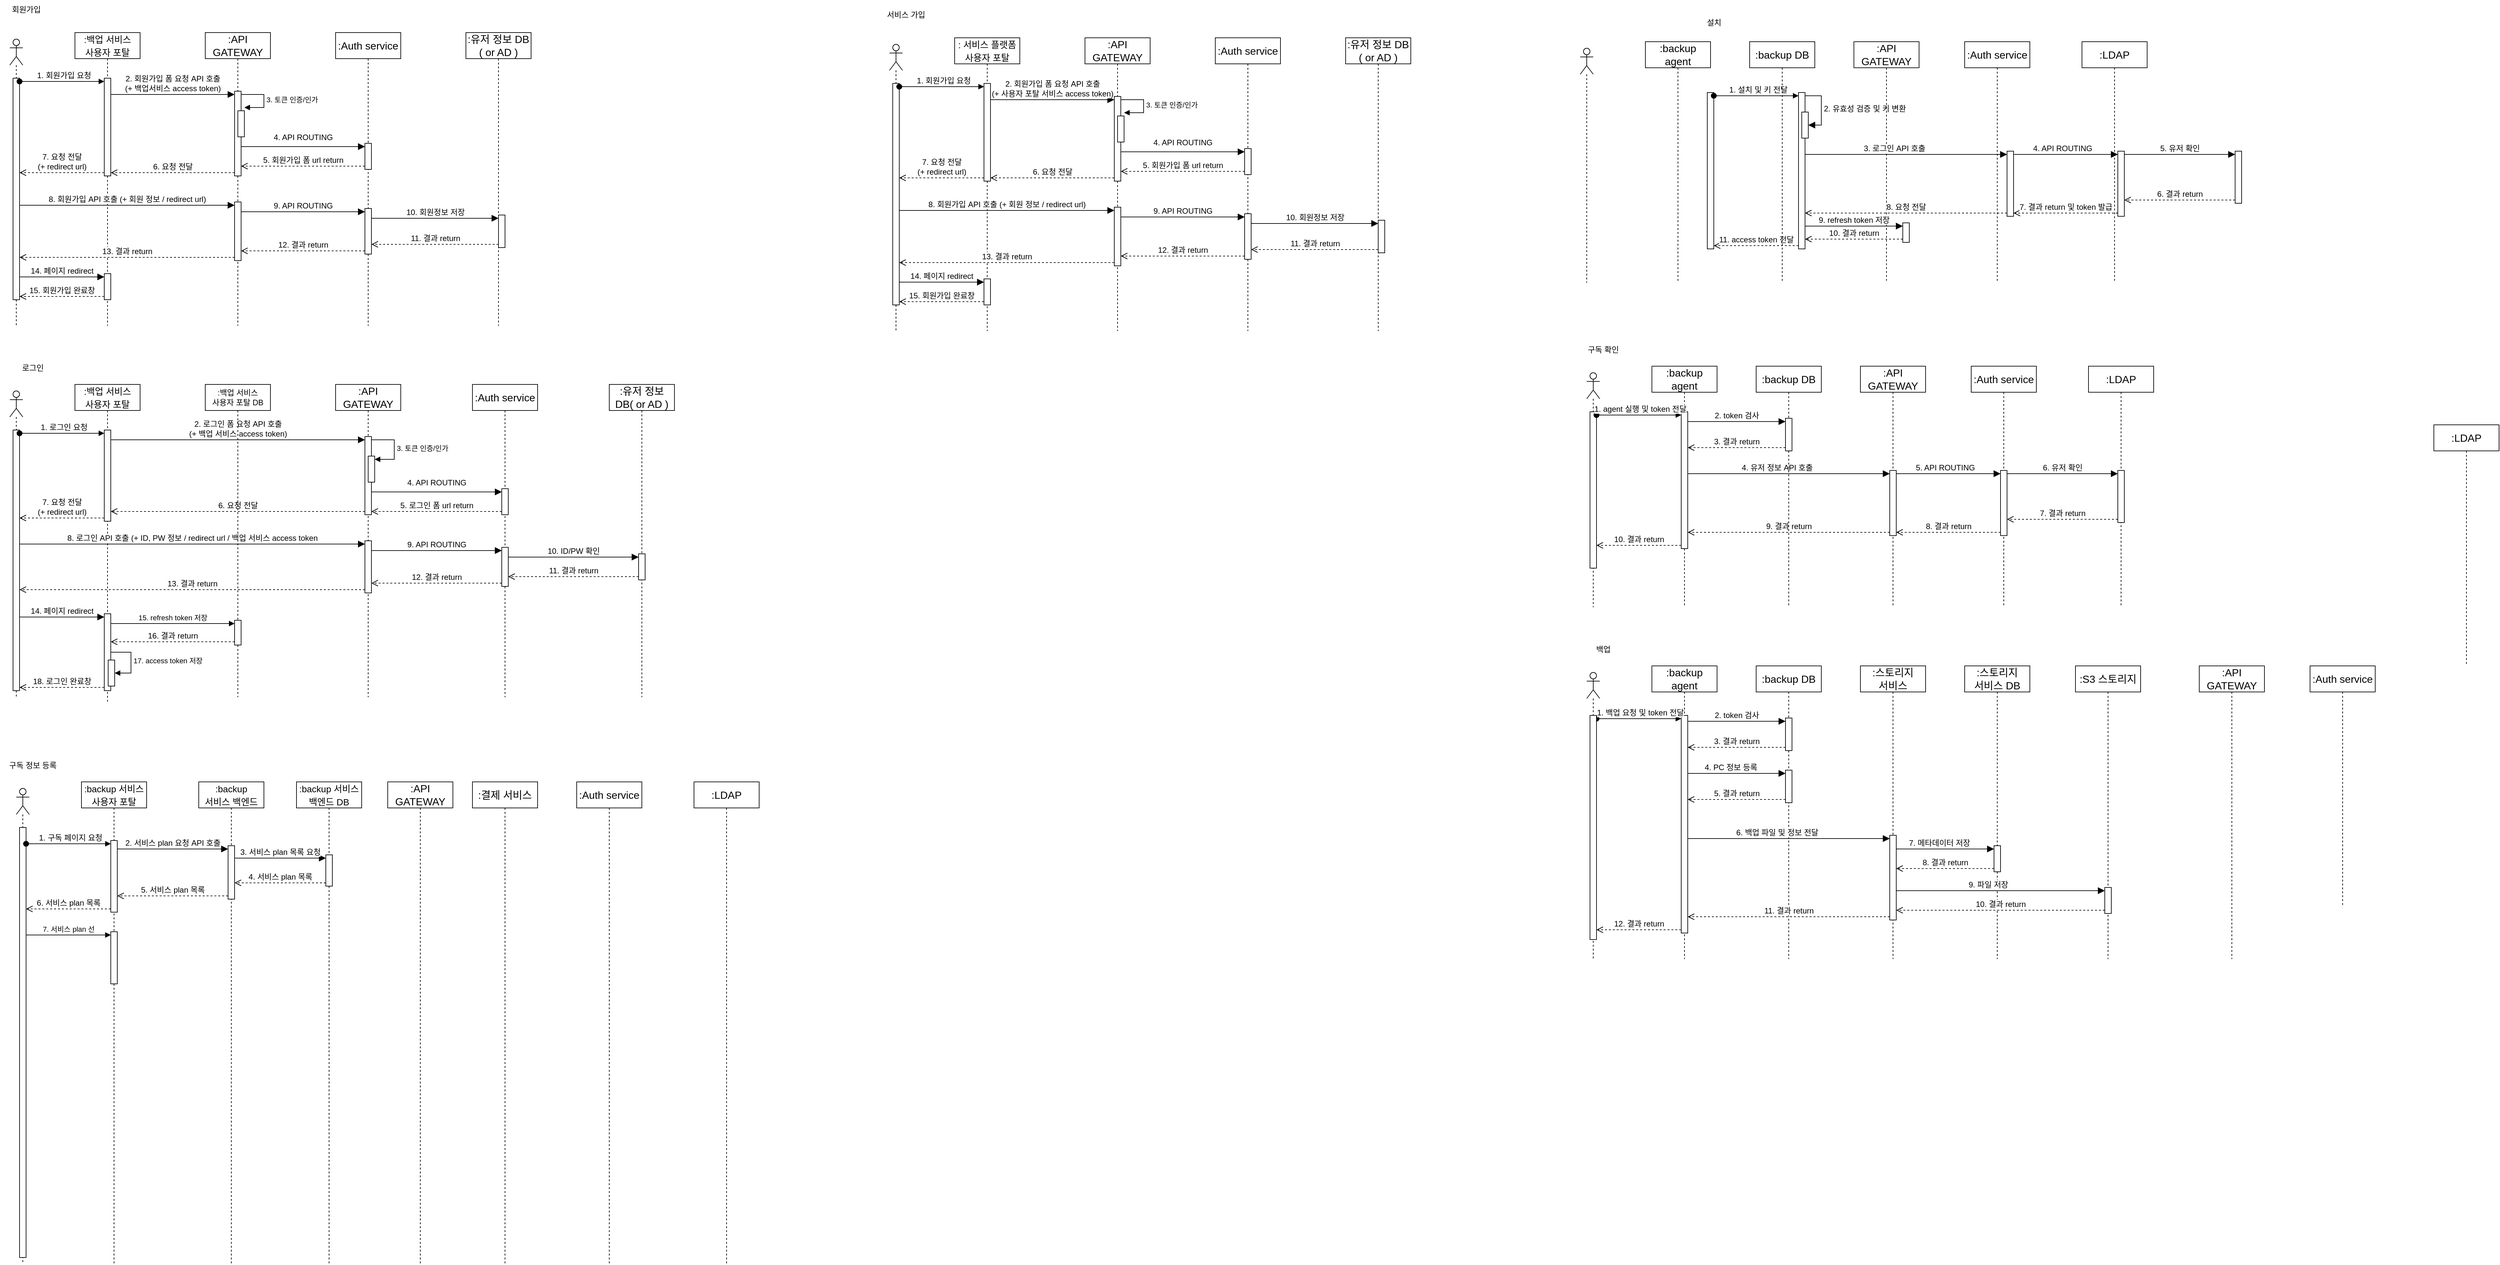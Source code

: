 <mxfile version="23.0.2" type="github">
  <diagram name="Page-1" id="c37626ed-c26b-45fb-9056-f9ebc6bb27b6">
    <mxGraphModel dx="1322" dy="720" grid="1" gridSize="10" guides="1" tooltips="1" connect="1" arrows="1" fold="1" page="1" pageScale="1" pageWidth="4681" pageHeight="3300" background="none" math="0" shadow="0">
      <root>
        <mxCell id="0" />
        <mxCell id="1" parent="0" />
        <mxCell id="fuTHmA_H6qqFmT9C-mlB-1" value="" style="shape=umlLifeline;perimeter=lifelinePerimeter;whiteSpace=wrap;html=1;container=1;dropTarget=0;collapsible=0;recursiveResize=0;outlineConnect=0;portConstraint=eastwest;newEdgeStyle={&quot;curved&quot;:0,&quot;rounded&quot;:0};participant=umlActor;fontSize=16;" parent="1" vertex="1">
          <mxGeometry x="40" y="80" width="20" height="440" as="geometry" />
        </mxCell>
        <mxCell id="fuTHmA_H6qqFmT9C-mlB-6" value="" style="html=1;points=[[0,0,0,0,5],[0,1,0,0,-5],[1,0,0,0,5],[1,1,0,0,-5]];perimeter=orthogonalPerimeter;outlineConnect=0;targetShapes=umlLifeline;portConstraint=eastwest;newEdgeStyle={&quot;curved&quot;:0,&quot;rounded&quot;:0};fontSize=16;" parent="fuTHmA_H6qqFmT9C-mlB-1" vertex="1">
          <mxGeometry x="5" y="60" width="10" height="340" as="geometry" />
        </mxCell>
        <mxCell id="fuTHmA_H6qqFmT9C-mlB-2" value="&lt;font style=&quot;font-size: 14px;&quot;&gt;:백업&amp;nbsp;서비스&lt;br&gt;사용자 포탈&lt;/font&gt;" style="shape=umlLifeline;perimeter=lifelinePerimeter;whiteSpace=wrap;html=1;container=1;dropTarget=0;collapsible=0;recursiveResize=0;outlineConnect=0;portConstraint=eastwest;newEdgeStyle={&quot;curved&quot;:0,&quot;rounded&quot;:0};fontSize=16;" parent="1" vertex="1">
          <mxGeometry x="140" y="70" width="100" height="450" as="geometry" />
        </mxCell>
        <mxCell id="fuTHmA_H6qqFmT9C-mlB-7" value="" style="html=1;points=[[0,0,0,0,5],[0,1,0,0,-5],[1,0,0,0,5],[1,1,0,0,-5]];perimeter=orthogonalPerimeter;outlineConnect=0;targetShapes=umlLifeline;portConstraint=eastwest;newEdgeStyle={&quot;curved&quot;:0,&quot;rounded&quot;:0};fontSize=16;" parent="fuTHmA_H6qqFmT9C-mlB-2" vertex="1">
          <mxGeometry x="45" y="70" width="10" height="150" as="geometry" />
        </mxCell>
        <mxCell id="qU_U8u3XfzX9e3_QFukL-35" value="" style="html=1;points=[[0,0,0,0,5],[0,1,0,0,-5],[1,0,0,0,5],[1,1,0,0,-5]];perimeter=orthogonalPerimeter;outlineConnect=0;targetShapes=umlLifeline;portConstraint=eastwest;newEdgeStyle={&quot;curved&quot;:0,&quot;rounded&quot;:0};" vertex="1" parent="fuTHmA_H6qqFmT9C-mlB-2">
          <mxGeometry x="45" y="370" width="10" height="40" as="geometry" />
        </mxCell>
        <mxCell id="fuTHmA_H6qqFmT9C-mlB-3" value=":API GATEWAY" style="shape=umlLifeline;perimeter=lifelinePerimeter;whiteSpace=wrap;html=1;container=1;dropTarget=0;collapsible=0;recursiveResize=0;outlineConnect=0;portConstraint=eastwest;newEdgeStyle={&quot;curved&quot;:0,&quot;rounded&quot;:0};fontSize=16;" parent="1" vertex="1">
          <mxGeometry x="340" y="70" width="100" height="450" as="geometry" />
        </mxCell>
        <mxCell id="fuTHmA_H6qqFmT9C-mlB-10" value="" style="html=1;points=[[0,0,0,0,5],[0,1,0,0,-5],[1,0,0,0,5],[1,1,0,0,-5]];perimeter=orthogonalPerimeter;outlineConnect=0;targetShapes=umlLifeline;portConstraint=eastwest;newEdgeStyle={&quot;curved&quot;:0,&quot;rounded&quot;:0};fontSize=16;" parent="fuTHmA_H6qqFmT9C-mlB-3" vertex="1">
          <mxGeometry x="45" y="90" width="10" height="130" as="geometry" />
        </mxCell>
        <mxCell id="fuTHmA_H6qqFmT9C-mlB-23" value="" style="html=1;points=[[0,0,0,0,5],[0,1,0,0,-5],[1,0,0,0,5],[1,1,0,0,-5]];perimeter=orthogonalPerimeter;outlineConnect=0;targetShapes=umlLifeline;portConstraint=eastwest;newEdgeStyle={&quot;curved&quot;:0,&quot;rounded&quot;:0};fontSize=16;" parent="fuTHmA_H6qqFmT9C-mlB-3" vertex="1">
          <mxGeometry x="45" y="260" width="10" height="90" as="geometry" />
        </mxCell>
        <mxCell id="qU_U8u3XfzX9e3_QFukL-1" value="" style="html=1;points=[[0,0,0,0,5],[0,1,0,0,-5],[1,0,0,0,5],[1,1,0,0,-5]];perimeter=orthogonalPerimeter;outlineConnect=0;targetShapes=umlLifeline;portConstraint=eastwest;newEdgeStyle={&quot;curved&quot;:0,&quot;rounded&quot;:0};" vertex="1" parent="fuTHmA_H6qqFmT9C-mlB-3">
          <mxGeometry x="50" y="120" width="10" height="40" as="geometry" />
        </mxCell>
        <mxCell id="qU_U8u3XfzX9e3_QFukL-2" value="3. 토큰 인증/인가" style="html=1;align=left;spacingLeft=2;endArrow=block;rounded=0;edgeStyle=orthogonalEdgeStyle;curved=0;rounded=0;exitX=1;exitY=0;exitDx=0;exitDy=5;exitPerimeter=0;" edge="1" parent="fuTHmA_H6qqFmT9C-mlB-3" source="fuTHmA_H6qqFmT9C-mlB-10">
          <mxGeometry x="0.011" relative="1" as="geometry">
            <mxPoint x="-20" y="220" as="sourcePoint" />
            <Array as="points">
              <mxPoint x="90" y="95" />
              <mxPoint x="90" y="115" />
            </Array>
            <mxPoint x="60" y="115" as="targetPoint" />
            <mxPoint as="offset" />
          </mxGeometry>
        </mxCell>
        <mxCell id="fuTHmA_H6qqFmT9C-mlB-4" value=":Auth service" style="shape=umlLifeline;perimeter=lifelinePerimeter;whiteSpace=wrap;html=1;container=1;dropTarget=0;collapsible=0;recursiveResize=0;outlineConnect=0;portConstraint=eastwest;newEdgeStyle={&quot;curved&quot;:0,&quot;rounded&quot;:0};fontSize=16;" parent="1" vertex="1">
          <mxGeometry x="540" y="70" width="100" height="450" as="geometry" />
        </mxCell>
        <mxCell id="fuTHmA_H6qqFmT9C-mlB-13" value="" style="html=1;points=[[0,0,0,0,5],[0,1,0,0,-5],[1,0,0,0,5],[1,1,0,0,-5]];perimeter=orthogonalPerimeter;outlineConnect=0;targetShapes=umlLifeline;portConstraint=eastwest;newEdgeStyle={&quot;curved&quot;:0,&quot;rounded&quot;:0};fontSize=16;" parent="fuTHmA_H6qqFmT9C-mlB-4" vertex="1">
          <mxGeometry x="45" y="170" width="10" height="40" as="geometry" />
        </mxCell>
        <mxCell id="fuTHmA_H6qqFmT9C-mlB-26" value="" style="html=1;points=[[0,0,0,0,5],[0,1,0,0,-5],[1,0,0,0,5],[1,1,0,0,-5]];perimeter=orthogonalPerimeter;outlineConnect=0;targetShapes=umlLifeline;portConstraint=eastwest;newEdgeStyle={&quot;curved&quot;:0,&quot;rounded&quot;:0};fontSize=16;" parent="fuTHmA_H6qqFmT9C-mlB-4" vertex="1">
          <mxGeometry x="45" y="270" width="10" height="70" as="geometry" />
        </mxCell>
        <mxCell id="fuTHmA_H6qqFmT9C-mlB-5" value=":유저 정보 DB ( or AD )" style="shape=umlLifeline;perimeter=lifelinePerimeter;whiteSpace=wrap;html=1;container=1;dropTarget=0;collapsible=0;recursiveResize=0;outlineConnect=0;portConstraint=eastwest;newEdgeStyle={&quot;curved&quot;:0,&quot;rounded&quot;:0};fontSize=16;" parent="1" vertex="1">
          <mxGeometry x="740" y="70" width="100" height="450" as="geometry" />
        </mxCell>
        <mxCell id="fuTHmA_H6qqFmT9C-mlB-29" value="" style="html=1;points=[[0,0,0,0,5],[0,1,0,0,-5],[1,0,0,0,5],[1,1,0,0,-5]];perimeter=orthogonalPerimeter;outlineConnect=0;targetShapes=umlLifeline;portConstraint=eastwest;newEdgeStyle={&quot;curved&quot;:0,&quot;rounded&quot;:0};fontSize=16;" parent="fuTHmA_H6qqFmT9C-mlB-5" vertex="1">
          <mxGeometry x="50" y="280" width="10" height="50" as="geometry" />
        </mxCell>
        <mxCell id="fuTHmA_H6qqFmT9C-mlB-8" value="1. 회원가입 요청" style="html=1;verticalAlign=bottom;startArrow=oval;endArrow=block;startSize=8;curved=0;rounded=0;fontSize=12;exitX=1;exitY=0;exitDx=0;exitDy=5;exitPerimeter=0;entryX=0;entryY=0;entryDx=0;entryDy=5;entryPerimeter=0;" parent="1" source="fuTHmA_H6qqFmT9C-mlB-6" target="fuTHmA_H6qqFmT9C-mlB-7" edge="1">
          <mxGeometry x="0.04" relative="1" as="geometry">
            <mxPoint x="160" y="245" as="sourcePoint" />
            <mxPoint x="170" y="145" as="targetPoint" />
            <mxPoint as="offset" />
          </mxGeometry>
        </mxCell>
        <mxCell id="fuTHmA_H6qqFmT9C-mlB-11" value="2. 회원가입 폼 요청 API 호출&lt;br&gt;(+ 백업서비스 access token)" style="html=1;verticalAlign=bottom;endArrow=block;curved=0;rounded=0;fontSize=12;startSize=8;endSize=8;entryX=0;entryY=0;entryDx=0;entryDy=5;entryPerimeter=0;" parent="1" source="fuTHmA_H6qqFmT9C-mlB-7" target="fuTHmA_H6qqFmT9C-mlB-10" edge="1">
          <mxGeometry relative="1" as="geometry">
            <mxPoint x="200" y="150" as="sourcePoint" />
            <mxPoint x="360" y="160" as="targetPoint" />
            <mxPoint as="offset" />
          </mxGeometry>
        </mxCell>
        <mxCell id="fuTHmA_H6qqFmT9C-mlB-14" value="4. API ROUTING" style="html=1;verticalAlign=bottom;endArrow=block;curved=0;rounded=0;entryX=0;entryY=0;entryDx=0;entryDy=5;fontSize=12;startSize=8;endSize=8;" parent="1" source="fuTHmA_H6qqFmT9C-mlB-10" target="fuTHmA_H6qqFmT9C-mlB-13" edge="1">
          <mxGeometry y="5" relative="1" as="geometry">
            <mxPoint x="385" y="210" as="sourcePoint" />
            <mxPoint as="offset" />
          </mxGeometry>
        </mxCell>
        <mxCell id="fuTHmA_H6qqFmT9C-mlB-22" value="5. 회원가입 폼 url return" style="html=1;verticalAlign=bottom;endArrow=open;dashed=1;endSize=8;curved=0;rounded=0;fontSize=12;exitX=0;exitY=1;exitDx=0;exitDy=-5;exitPerimeter=0;" parent="1" source="fuTHmA_H6qqFmT9C-mlB-13" edge="1" target="fuTHmA_H6qqFmT9C-mlB-10">
          <mxGeometry relative="1" as="geometry">
            <mxPoint x="360" y="190" as="sourcePoint" />
            <mxPoint x="375" y="255" as="targetPoint" />
            <mxPoint as="offset" />
          </mxGeometry>
        </mxCell>
        <mxCell id="fuTHmA_H6qqFmT9C-mlB-24" value="8. 회원가입 API 호출 (+ 회원 정보 / redirect url)" style="html=1;verticalAlign=bottom;endArrow=block;curved=0;rounded=0;entryX=0;entryY=0;entryDx=0;entryDy=5;fontSize=12;startSize=8;endSize=8;" parent="1" source="fuTHmA_H6qqFmT9C-mlB-6" target="fuTHmA_H6qqFmT9C-mlB-23" edge="1">
          <mxGeometry relative="1" as="geometry">
            <mxPoint x="260" y="90" as="sourcePoint" />
            <mxPoint as="offset" />
          </mxGeometry>
        </mxCell>
        <mxCell id="fuTHmA_H6qqFmT9C-mlB-27" value="9. API ROUTING" style="html=1;verticalAlign=bottom;endArrow=block;curved=0;rounded=0;entryX=0;entryY=0;entryDx=0;entryDy=5;fontSize=12;startSize=8;endSize=8;" parent="1" source="fuTHmA_H6qqFmT9C-mlB-23" target="fuTHmA_H6qqFmT9C-mlB-26" edge="1">
          <mxGeometry relative="1" as="geometry">
            <mxPoint x="480" y="290" as="sourcePoint" />
            <mxPoint as="offset" />
          </mxGeometry>
        </mxCell>
        <mxCell id="fuTHmA_H6qqFmT9C-mlB-30" value="10. 회원정보 저장" style="html=1;verticalAlign=bottom;endArrow=block;curved=0;rounded=0;entryX=0;entryY=0;entryDx=0;entryDy=5;fontSize=12;startSize=8;endSize=8;" parent="1" source="fuTHmA_H6qqFmT9C-mlB-26" target="fuTHmA_H6qqFmT9C-mlB-29" edge="1">
          <mxGeometry relative="1" as="geometry">
            <mxPoint x="710" y="310" as="sourcePoint" />
          </mxGeometry>
        </mxCell>
        <mxCell id="fuTHmA_H6qqFmT9C-mlB-33" value="6. 요청 전달" style="html=1;verticalAlign=bottom;endArrow=open;dashed=1;endSize=8;curved=0;rounded=0;fontSize=12;exitX=0;exitY=1;exitDx=0;exitDy=-5;exitPerimeter=0;" parent="1" source="fuTHmA_H6qqFmT9C-mlB-10" target="fuTHmA_H6qqFmT9C-mlB-7" edge="1">
          <mxGeometry relative="1" as="geometry">
            <mxPoint x="360" y="285" as="sourcePoint" />
            <mxPoint x="200" y="265" as="targetPoint" />
            <Array as="points" />
            <mxPoint as="offset" />
          </mxGeometry>
        </mxCell>
        <mxCell id="fuTHmA_H6qqFmT9C-mlB-34" value="7. 요청 전달&lt;br&gt;(+ redirect url)" style="html=1;verticalAlign=bottom;endArrow=open;dashed=1;endSize=8;curved=0;rounded=0;fontSize=12;exitX=0;exitY=1;exitDx=0;exitDy=-5;exitPerimeter=0;" parent="1" source="fuTHmA_H6qqFmT9C-mlB-7" target="fuTHmA_H6qqFmT9C-mlB-6" edge="1">
          <mxGeometry relative="1" as="geometry">
            <mxPoint x="260" y="320" as="sourcePoint" />
            <mxPoint x="180" y="320" as="targetPoint" />
            <mxPoint as="offset" />
          </mxGeometry>
        </mxCell>
        <mxCell id="fuTHmA_H6qqFmT9C-mlB-38" value="12. 결과 return" style="html=1;verticalAlign=bottom;endArrow=open;dashed=1;endSize=8;curved=0;rounded=0;fontSize=12;exitX=0;exitY=1;exitDx=0;exitDy=-5;exitPerimeter=0;" parent="1" source="fuTHmA_H6qqFmT9C-mlB-26" edge="1" target="fuTHmA_H6qqFmT9C-mlB-23">
          <mxGeometry relative="1" as="geometry">
            <mxPoint x="640" y="480" as="sourcePoint" />
            <mxPoint x="375" y="425" as="targetPoint" />
            <mxPoint as="offset" />
          </mxGeometry>
        </mxCell>
        <mxCell id="fuTHmA_H6qqFmT9C-mlB-65" value="" style="shape=umlLifeline;perimeter=lifelinePerimeter;whiteSpace=wrap;html=1;container=1;dropTarget=0;collapsible=0;recursiveResize=0;outlineConnect=0;portConstraint=eastwest;newEdgeStyle={&quot;curved&quot;:0,&quot;rounded&quot;:0};participant=umlActor;fontSize=16;" parent="1" vertex="1">
          <mxGeometry x="2450" y="94" width="20" height="360" as="geometry" />
        </mxCell>
        <mxCell id="fuTHmA_H6qqFmT9C-mlB-66" value="" style="html=1;points=[[0,0,0,0,5],[0,1,0,0,-5],[1,0,0,0,5],[1,1,0,0,-5]];perimeter=orthogonalPerimeter;outlineConnect=0;targetShapes=umlLifeline;portConstraint=eastwest;newEdgeStyle={&quot;curved&quot;:0,&quot;rounded&quot;:0};fontSize=16;" parent="fuTHmA_H6qqFmT9C-mlB-65" vertex="1">
          <mxGeometry x="195" y="68" width="10" height="240" as="geometry" />
        </mxCell>
        <mxCell id="fuTHmA_H6qqFmT9C-mlB-67" value=":backup agent" style="shape=umlLifeline;perimeter=lifelinePerimeter;whiteSpace=wrap;html=1;container=1;dropTarget=0;collapsible=0;recursiveResize=0;outlineConnect=0;portConstraint=eastwest;newEdgeStyle={&quot;curved&quot;:0,&quot;rounded&quot;:0};fontSize=16;" parent="1" vertex="1">
          <mxGeometry x="2550" y="84" width="100" height="370" as="geometry" />
        </mxCell>
        <mxCell id="fuTHmA_H6qqFmT9C-mlB-68" value="" style="html=1;points=[[0,0,0,0,5],[0,1,0,0,-5],[1,0,0,0,5],[1,1,0,0,-5]];perimeter=orthogonalPerimeter;outlineConnect=0;targetShapes=umlLifeline;portConstraint=eastwest;newEdgeStyle={&quot;curved&quot;:0,&quot;rounded&quot;:0};fontSize=16;" parent="fuTHmA_H6qqFmT9C-mlB-67" vertex="1">
          <mxGeometry x="235" y="78" width="10" height="240" as="geometry" />
        </mxCell>
        <mxCell id="fuTHmA_H6qqFmT9C-mlB-90" value="" style="html=1;points=[[0,0,0,0,5],[0,1,0,0,-5],[1,0,0,0,5],[1,1,0,0,-5]];perimeter=orthogonalPerimeter;outlineConnect=0;targetShapes=umlLifeline;portConstraint=eastwest;newEdgeStyle={&quot;curved&quot;:0,&quot;rounded&quot;:0};fontSize=16;" parent="fuTHmA_H6qqFmT9C-mlB-67" vertex="1">
          <mxGeometry x="240" y="108" width="10" height="40" as="geometry" />
        </mxCell>
        <mxCell id="fuTHmA_H6qqFmT9C-mlB-91" value="2. 유효성 검증 및 키 변환" style="html=1;align=left;spacingLeft=2;endArrow=block;rounded=0;edgeStyle=orthogonalEdgeStyle;curved=0;rounded=0;fontSize=12;startSize=8;endSize=8;exitX=1;exitY=0;exitDx=0;exitDy=5;exitPerimeter=0;" parent="fuTHmA_H6qqFmT9C-mlB-67" source="fuTHmA_H6qqFmT9C-mlB-68" target="fuTHmA_H6qqFmT9C-mlB-90" edge="1">
          <mxGeometry relative="1" as="geometry">
            <mxPoint x="370" y="-42" as="sourcePoint" />
            <Array as="points">
              <mxPoint x="270" y="83" />
              <mxPoint x="270" y="128" />
            </Array>
          </mxGeometry>
        </mxCell>
        <mxCell id="fuTHmA_H6qqFmT9C-mlB-69" value=":API GATEWAY" style="shape=umlLifeline;perimeter=lifelinePerimeter;whiteSpace=wrap;html=1;container=1;dropTarget=0;collapsible=0;recursiveResize=0;outlineConnect=0;portConstraint=eastwest;newEdgeStyle={&quot;curved&quot;:0,&quot;rounded&quot;:0};fontSize=16;" parent="1" vertex="1">
          <mxGeometry x="2870" y="84" width="100" height="370" as="geometry" />
        </mxCell>
        <mxCell id="fuTHmA_H6qqFmT9C-mlB-70" value="" style="html=1;points=[[0,0,0,0,5],[0,1,0,0,-5],[1,0,0,0,5],[1,1,0,0,-5]];perimeter=orthogonalPerimeter;outlineConnect=0;targetShapes=umlLifeline;portConstraint=eastwest;newEdgeStyle={&quot;curved&quot;:0,&quot;rounded&quot;:0};fontSize=16;" parent="fuTHmA_H6qqFmT9C-mlB-69" vertex="1">
          <mxGeometry x="235" y="168" width="10" height="100" as="geometry" />
        </mxCell>
        <mxCell id="fuTHmA_H6qqFmT9C-mlB-72" value=":Auth service" style="shape=umlLifeline;perimeter=lifelinePerimeter;whiteSpace=wrap;html=1;container=1;dropTarget=0;collapsible=0;recursiveResize=0;outlineConnect=0;portConstraint=eastwest;newEdgeStyle={&quot;curved&quot;:0,&quot;rounded&quot;:0};fontSize=16;" parent="1" vertex="1">
          <mxGeometry x="3040" y="84" width="100" height="370" as="geometry" />
        </mxCell>
        <mxCell id="fuTHmA_H6qqFmT9C-mlB-73" value="" style="html=1;points=[[0,0,0,0,5],[0,1,0,0,-5],[1,0,0,0,5],[1,1,0,0,-5]];perimeter=orthogonalPerimeter;outlineConnect=0;targetShapes=umlLifeline;portConstraint=eastwest;newEdgeStyle={&quot;curved&quot;:0,&quot;rounded&quot;:0};fontSize=16;" parent="fuTHmA_H6qqFmT9C-mlB-72" vertex="1">
          <mxGeometry x="235" y="168" width="10" height="100" as="geometry" />
        </mxCell>
        <mxCell id="fuTHmA_H6qqFmT9C-mlB-76" value=":LDAP" style="shape=umlLifeline;perimeter=lifelinePerimeter;whiteSpace=wrap;html=1;container=1;dropTarget=0;collapsible=0;recursiveResize=0;outlineConnect=0;portConstraint=eastwest;newEdgeStyle={&quot;curved&quot;:0,&quot;rounded&quot;:0};fontSize=16;" parent="1" vertex="1">
          <mxGeometry x="3220" y="84" width="100" height="370" as="geometry" />
        </mxCell>
        <mxCell id="fuTHmA_H6qqFmT9C-mlB-77" value="" style="html=1;points=[[0,0,0,0,5],[0,1,0,0,-5],[1,0,0,0,5],[1,1,0,0,-5]];perimeter=orthogonalPerimeter;outlineConnect=0;targetShapes=umlLifeline;portConstraint=eastwest;newEdgeStyle={&quot;curved&quot;:0,&quot;rounded&quot;:0};fontSize=16;" parent="fuTHmA_H6qqFmT9C-mlB-76" vertex="1">
          <mxGeometry x="235" y="168" width="10" height="80" as="geometry" />
        </mxCell>
        <mxCell id="fuTHmA_H6qqFmT9C-mlB-78" value="1. 설치 및 키 전달" style="html=1;verticalAlign=bottom;startArrow=oval;endArrow=block;startSize=8;curved=0;rounded=0;fontSize=12;exitX=1;exitY=0;exitDx=0;exitDy=5;exitPerimeter=0;entryX=0;entryY=0;entryDx=0;entryDy=5;entryPerimeter=0;" parent="1" source="fuTHmA_H6qqFmT9C-mlB-66" target="fuTHmA_H6qqFmT9C-mlB-68" edge="1">
          <mxGeometry x="0.036" relative="1" as="geometry">
            <mxPoint x="2760" y="267" as="sourcePoint" />
            <mxPoint x="2770" y="167" as="targetPoint" />
            <mxPoint as="offset" />
          </mxGeometry>
        </mxCell>
        <mxCell id="fuTHmA_H6qqFmT9C-mlB-79" value="3. 로그인 API 호출" style="html=1;verticalAlign=bottom;endArrow=block;curved=0;rounded=0;fontSize=12;startSize=8;endSize=8;entryX=0;entryY=0;entryDx=0;entryDy=5;entryPerimeter=0;" parent="1" source="fuTHmA_H6qqFmT9C-mlB-68" target="fuTHmA_H6qqFmT9C-mlB-70" edge="1">
          <mxGeometry x="-0.118" relative="1" as="geometry">
            <mxPoint x="2800" y="172" as="sourcePoint" />
            <mxPoint x="2960" y="182" as="targetPoint" />
            <mxPoint as="offset" />
          </mxGeometry>
        </mxCell>
        <mxCell id="fuTHmA_H6qqFmT9C-mlB-80" value="4. API ROUTING" style="html=1;verticalAlign=bottom;endArrow=block;curved=0;rounded=0;entryX=0;entryY=0;entryDx=0;entryDy=5;fontSize=12;startSize=8;endSize=8;" parent="1" source="fuTHmA_H6qqFmT9C-mlB-70" target="fuTHmA_H6qqFmT9C-mlB-73" edge="1">
          <mxGeometry x="-0.062" relative="1" as="geometry">
            <mxPoint x="3115" y="232" as="sourcePoint" />
            <mxPoint as="offset" />
          </mxGeometry>
        </mxCell>
        <mxCell id="fuTHmA_H6qqFmT9C-mlB-84" value="5. 유저 확인" style="html=1;verticalAlign=bottom;endArrow=block;curved=0;rounded=0;entryX=0;entryY=0;entryDx=0;entryDy=5;fontSize=12;startSize=8;endSize=8;" parent="1" target="fuTHmA_H6qqFmT9C-mlB-77" edge="1">
          <mxGeometry relative="1" as="geometry">
            <mxPoint x="3285" y="257" as="sourcePoint" />
            <mxPoint as="offset" />
          </mxGeometry>
        </mxCell>
        <mxCell id="fuTHmA_H6qqFmT9C-mlB-85" value="8. 요청 전달" style="html=1;verticalAlign=bottom;endArrow=open;dashed=1;endSize=8;curved=0;rounded=0;fontSize=12;exitX=0;exitY=1;exitDx=0;exitDy=-5;exitPerimeter=0;" parent="1" source="fuTHmA_H6qqFmT9C-mlB-70" target="fuTHmA_H6qqFmT9C-mlB-68" edge="1">
          <mxGeometry relative="1" as="geometry">
            <mxPoint x="2960" y="307" as="sourcePoint" />
            <mxPoint x="2800" y="287" as="targetPoint" />
            <Array as="points" />
            <mxPoint as="offset" />
          </mxGeometry>
        </mxCell>
        <mxCell id="fuTHmA_H6qqFmT9C-mlB-86" value="11. access token 전달" style="html=1;verticalAlign=bottom;endArrow=open;dashed=1;endSize=8;curved=0;rounded=0;fontSize=12;exitX=0;exitY=1;exitDx=0;exitDy=-5;exitPerimeter=0;" parent="1" source="fuTHmA_H6qqFmT9C-mlB-68" target="fuTHmA_H6qqFmT9C-mlB-66" edge="1">
          <mxGeometry relative="1" as="geometry">
            <mxPoint x="2860" y="342" as="sourcePoint" />
            <mxPoint x="2780" y="342" as="targetPoint" />
            <mxPoint as="offset" />
          </mxGeometry>
        </mxCell>
        <mxCell id="fuTHmA_H6qqFmT9C-mlB-75" value="6. 결과 return" style="html=1;verticalAlign=bottom;endArrow=open;dashed=1;endSize=8;curved=0;rounded=0;fontSize=12;exitX=0;exitY=1;exitDx=0;exitDy=-5;exitPerimeter=0;" parent="1" source="fuTHmA_H6qqFmT9C-mlB-77" target="fuTHmA_H6qqFmT9C-mlB-73" edge="1">
          <mxGeometry relative="1" as="geometry">
            <mxPoint x="3290" y="327" as="targetPoint" />
            <mxPoint x="3455" y="437" as="sourcePoint" />
            <mxPoint as="offset" />
          </mxGeometry>
        </mxCell>
        <mxCell id="7bgG04qd4cT4jgVyrMaK-6" value="7. 결과 return 및 token 발급" style="html=1;verticalAlign=bottom;endArrow=open;dashed=1;endSize=8;curved=0;rounded=0;fontSize=12;exitX=0;exitY=1;exitDx=0;exitDy=-5;exitPerimeter=0;entryX=1;entryY=1;entryDx=0;entryDy=-5;entryPerimeter=0;" parent="1" source="fuTHmA_H6qqFmT9C-mlB-73" target="fuTHmA_H6qqFmT9C-mlB-70" edge="1">
          <mxGeometry relative="1" as="geometry">
            <mxPoint x="3295" y="337" as="targetPoint" />
            <mxPoint x="3465" y="337" as="sourcePoint" />
            <mxPoint as="offset" />
          </mxGeometry>
        </mxCell>
        <mxCell id="7bgG04qd4cT4jgVyrMaK-7" value="회원가입" style="text;html=1;align=center;verticalAlign=middle;resizable=0;points=[];autosize=1;strokeColor=none;fillColor=none;" parent="1" vertex="1">
          <mxGeometry x="30" y="20" width="70" height="30" as="geometry" />
        </mxCell>
        <mxCell id="7bgG04qd4cT4jgVyrMaK-8" value="설치" style="text;html=1;align=center;verticalAlign=middle;resizable=0;points=[];autosize=1;strokeColor=none;fillColor=none;" parent="1" vertex="1">
          <mxGeometry x="2630" y="40" width="50" height="30" as="geometry" />
        </mxCell>
        <mxCell id="7bgG04qd4cT4jgVyrMaK-29" value="구독 확인" style="text;html=1;align=center;verticalAlign=middle;resizable=0;points=[];autosize=1;strokeColor=none;fillColor=none;" parent="1" vertex="1">
          <mxGeometry x="2450" y="542" width="70" height="30" as="geometry" />
        </mxCell>
        <mxCell id="7bgG04qd4cT4jgVyrMaK-30" value=":backup DB" style="shape=umlLifeline;perimeter=lifelinePerimeter;whiteSpace=wrap;html=1;container=1;dropTarget=0;collapsible=0;recursiveResize=0;outlineConnect=0;portConstraint=eastwest;newEdgeStyle={&quot;curved&quot;:0,&quot;rounded&quot;:0};fontSize=16;" parent="1" vertex="1">
          <mxGeometry x="2710" y="84" width="100" height="370" as="geometry" />
        </mxCell>
        <mxCell id="7bgG04qd4cT4jgVyrMaK-31" value="" style="html=1;points=[[0,0,0,0,5],[0,1,0,0,-5],[1,0,0,0,5],[1,1,0,0,-5]];perimeter=orthogonalPerimeter;outlineConnect=0;targetShapes=umlLifeline;portConstraint=eastwest;newEdgeStyle={&quot;curved&quot;:0,&quot;rounded&quot;:0};fontSize=16;" parent="7bgG04qd4cT4jgVyrMaK-30" vertex="1">
          <mxGeometry x="235" y="278" width="10" height="30" as="geometry" />
        </mxCell>
        <mxCell id="7bgG04qd4cT4jgVyrMaK-34" value="9. refresh token 저장" style="html=1;verticalAlign=bottom;endArrow=block;curved=0;rounded=0;entryX=0;entryY=0;entryDx=0;entryDy=5;fontSize=12;startSize=8;endSize=8;entryPerimeter=0;" parent="1" source="fuTHmA_H6qqFmT9C-mlB-68" target="7bgG04qd4cT4jgVyrMaK-31" edge="1">
          <mxGeometry relative="1" as="geometry">
            <mxPoint x="2800" y="382" as="sourcePoint" />
            <mxPoint as="offset" />
            <mxPoint x="2970" y="382" as="targetPoint" />
          </mxGeometry>
        </mxCell>
        <mxCell id="7bgG04qd4cT4jgVyrMaK-35" value="" style="shape=umlLifeline;perimeter=lifelinePerimeter;whiteSpace=wrap;html=1;container=1;dropTarget=0;collapsible=0;recursiveResize=0;outlineConnect=0;portConstraint=eastwest;newEdgeStyle={&quot;curved&quot;:0,&quot;rounded&quot;:0};participant=umlActor;fontSize=16;" parent="1" vertex="1">
          <mxGeometry x="2460" y="592" width="20" height="360" as="geometry" />
        </mxCell>
        <mxCell id="7bgG04qd4cT4jgVyrMaK-36" value="" style="html=1;points=[[0,0,0,0,5],[0,1,0,0,-5],[1,0,0,0,5],[1,1,0,0,-5]];perimeter=orthogonalPerimeter;outlineConnect=0;targetShapes=umlLifeline;portConstraint=eastwest;newEdgeStyle={&quot;curved&quot;:0,&quot;rounded&quot;:0};fontSize=16;" parent="7bgG04qd4cT4jgVyrMaK-35" vertex="1">
          <mxGeometry x="5" y="60" width="10" height="240" as="geometry" />
        </mxCell>
        <mxCell id="7bgG04qd4cT4jgVyrMaK-37" value=":backup agent" style="shape=umlLifeline;perimeter=lifelinePerimeter;whiteSpace=wrap;html=1;container=1;dropTarget=0;collapsible=0;recursiveResize=0;outlineConnect=0;portConstraint=eastwest;newEdgeStyle={&quot;curved&quot;:0,&quot;rounded&quot;:0};fontSize=16;" parent="1" vertex="1">
          <mxGeometry x="2560" y="582" width="100" height="370" as="geometry" />
        </mxCell>
        <mxCell id="7bgG04qd4cT4jgVyrMaK-38" value="" style="html=1;points=[[0,0,0,0,5],[0,1,0,0,-5],[1,0,0,0,5],[1,1,0,0,-5]];perimeter=orthogonalPerimeter;outlineConnect=0;targetShapes=umlLifeline;portConstraint=eastwest;newEdgeStyle={&quot;curved&quot;:0,&quot;rounded&quot;:0};fontSize=16;" parent="7bgG04qd4cT4jgVyrMaK-37" vertex="1">
          <mxGeometry x="45" y="70" width="10" height="210" as="geometry" />
        </mxCell>
        <mxCell id="7bgG04qd4cT4jgVyrMaK-41" value=":API GATEWAY" style="shape=umlLifeline;perimeter=lifelinePerimeter;whiteSpace=wrap;html=1;container=1;dropTarget=0;collapsible=0;recursiveResize=0;outlineConnect=0;portConstraint=eastwest;newEdgeStyle={&quot;curved&quot;:0,&quot;rounded&quot;:0};fontSize=16;" parent="1" vertex="1">
          <mxGeometry x="2880" y="582" width="100" height="370" as="geometry" />
        </mxCell>
        <mxCell id="7bgG04qd4cT4jgVyrMaK-42" value="" style="html=1;points=[[0,0,0,0,5],[0,1,0,0,-5],[1,0,0,0,5],[1,1,0,0,-5]];perimeter=orthogonalPerimeter;outlineConnect=0;targetShapes=umlLifeline;portConstraint=eastwest;newEdgeStyle={&quot;curved&quot;:0,&quot;rounded&quot;:0};fontSize=16;" parent="7bgG04qd4cT4jgVyrMaK-41" vertex="1">
          <mxGeometry x="45" y="160" width="10" height="100" as="geometry" />
        </mxCell>
        <mxCell id="7bgG04qd4cT4jgVyrMaK-43" value=":Auth service" style="shape=umlLifeline;perimeter=lifelinePerimeter;whiteSpace=wrap;html=1;container=1;dropTarget=0;collapsible=0;recursiveResize=0;outlineConnect=0;portConstraint=eastwest;newEdgeStyle={&quot;curved&quot;:0,&quot;rounded&quot;:0};fontSize=16;" parent="1" vertex="1">
          <mxGeometry x="3050" y="582" width="100" height="370" as="geometry" />
        </mxCell>
        <mxCell id="7bgG04qd4cT4jgVyrMaK-44" value="" style="html=1;points=[[0,0,0,0,5],[0,1,0,0,-5],[1,0,0,0,5],[1,1,0,0,-5]];perimeter=orthogonalPerimeter;outlineConnect=0;targetShapes=umlLifeline;portConstraint=eastwest;newEdgeStyle={&quot;curved&quot;:0,&quot;rounded&quot;:0};fontSize=16;" parent="7bgG04qd4cT4jgVyrMaK-43" vertex="1">
          <mxGeometry x="45" y="160" width="10" height="100" as="geometry" />
        </mxCell>
        <mxCell id="7bgG04qd4cT4jgVyrMaK-45" value=":LDAP" style="shape=umlLifeline;perimeter=lifelinePerimeter;whiteSpace=wrap;html=1;container=1;dropTarget=0;collapsible=0;recursiveResize=0;outlineConnect=0;portConstraint=eastwest;newEdgeStyle={&quot;curved&quot;:0,&quot;rounded&quot;:0};fontSize=16;" parent="1" vertex="1">
          <mxGeometry x="3230" y="582" width="100" height="370" as="geometry" />
        </mxCell>
        <mxCell id="7bgG04qd4cT4jgVyrMaK-46" value="" style="html=1;points=[[0,0,0,0,5],[0,1,0,0,-5],[1,0,0,0,5],[1,1,0,0,-5]];perimeter=orthogonalPerimeter;outlineConnect=0;targetShapes=umlLifeline;portConstraint=eastwest;newEdgeStyle={&quot;curved&quot;:0,&quot;rounded&quot;:0};fontSize=16;" parent="7bgG04qd4cT4jgVyrMaK-45" vertex="1">
          <mxGeometry x="45" y="160" width="10" height="80" as="geometry" />
        </mxCell>
        <mxCell id="7bgG04qd4cT4jgVyrMaK-47" value="1. agent 실행 및 token 전달" style="html=1;verticalAlign=bottom;startArrow=oval;endArrow=block;startSize=8;curved=0;rounded=0;fontSize=12;exitX=1;exitY=0;exitDx=0;exitDy=5;exitPerimeter=0;entryX=0;entryY=0;entryDx=0;entryDy=5;entryPerimeter=0;" parent="1" source="7bgG04qd4cT4jgVyrMaK-36" target="7bgG04qd4cT4jgVyrMaK-38" edge="1">
          <mxGeometry x="0.031" relative="1" as="geometry">
            <mxPoint x="2580" y="757" as="sourcePoint" />
            <mxPoint x="2590" y="657" as="targetPoint" />
            <mxPoint as="offset" />
          </mxGeometry>
        </mxCell>
        <mxCell id="7bgG04qd4cT4jgVyrMaK-48" value="4. 유저 정보 API 호출" style="html=1;verticalAlign=bottom;endArrow=block;curved=0;rounded=0;fontSize=12;startSize=8;endSize=8;entryX=0;entryY=0;entryDx=0;entryDy=5;entryPerimeter=0;" parent="1" source="7bgG04qd4cT4jgVyrMaK-38" target="7bgG04qd4cT4jgVyrMaK-42" edge="1">
          <mxGeometry x="-0.119" relative="1" as="geometry">
            <mxPoint x="2620" y="662" as="sourcePoint" />
            <mxPoint x="2780" y="672" as="targetPoint" />
            <mxPoint as="offset" />
          </mxGeometry>
        </mxCell>
        <mxCell id="7bgG04qd4cT4jgVyrMaK-49" value="5. API ROUTING" style="html=1;verticalAlign=bottom;endArrow=block;curved=0;rounded=0;entryX=0;entryY=0;entryDx=0;entryDy=5;fontSize=12;startSize=8;endSize=8;" parent="1" source="7bgG04qd4cT4jgVyrMaK-42" target="7bgG04qd4cT4jgVyrMaK-44" edge="1">
          <mxGeometry x="-0.062" relative="1" as="geometry">
            <mxPoint x="2935" y="722" as="sourcePoint" />
            <mxPoint as="offset" />
          </mxGeometry>
        </mxCell>
        <mxCell id="7bgG04qd4cT4jgVyrMaK-50" value="6. 유저 확인" style="html=1;verticalAlign=bottom;endArrow=block;curved=0;rounded=0;entryX=0;entryY=0;entryDx=0;entryDy=5;fontSize=12;startSize=8;endSize=8;" parent="1" target="7bgG04qd4cT4jgVyrMaK-46" edge="1">
          <mxGeometry relative="1" as="geometry">
            <mxPoint x="3105" y="747" as="sourcePoint" />
            <mxPoint as="offset" />
          </mxGeometry>
        </mxCell>
        <mxCell id="7bgG04qd4cT4jgVyrMaK-51" value="9. 결과 return" style="html=1;verticalAlign=bottom;endArrow=open;dashed=1;endSize=8;curved=0;rounded=0;fontSize=12;exitX=0;exitY=1;exitDx=0;exitDy=-5;exitPerimeter=0;" parent="1" source="7bgG04qd4cT4jgVyrMaK-42" target="7bgG04qd4cT4jgVyrMaK-38" edge="1">
          <mxGeometry relative="1" as="geometry">
            <mxPoint x="2780" y="797" as="sourcePoint" />
            <mxPoint x="2620" y="777" as="targetPoint" />
            <Array as="points" />
            <mxPoint as="offset" />
          </mxGeometry>
        </mxCell>
        <mxCell id="7bgG04qd4cT4jgVyrMaK-52" value="10. 결과 return" style="html=1;verticalAlign=bottom;endArrow=open;dashed=1;endSize=8;curved=0;rounded=0;fontSize=12;exitX=0;exitY=1;exitDx=0;exitDy=-5;exitPerimeter=0;" parent="1" source="7bgG04qd4cT4jgVyrMaK-38" target="7bgG04qd4cT4jgVyrMaK-36" edge="1">
          <mxGeometry relative="1" as="geometry">
            <mxPoint x="2680" y="832" as="sourcePoint" />
            <mxPoint x="2600" y="832" as="targetPoint" />
            <mxPoint as="offset" />
          </mxGeometry>
        </mxCell>
        <mxCell id="7bgG04qd4cT4jgVyrMaK-53" value="7. 결과 return" style="html=1;verticalAlign=bottom;endArrow=open;dashed=1;endSize=8;curved=0;rounded=0;fontSize=12;exitX=0;exitY=1;exitDx=0;exitDy=-5;exitPerimeter=0;" parent="1" source="7bgG04qd4cT4jgVyrMaK-46" target="7bgG04qd4cT4jgVyrMaK-44" edge="1">
          <mxGeometry relative="1" as="geometry">
            <mxPoint x="3110" y="817" as="targetPoint" />
            <mxPoint x="3275" y="927" as="sourcePoint" />
            <mxPoint as="offset" />
          </mxGeometry>
        </mxCell>
        <mxCell id="7bgG04qd4cT4jgVyrMaK-54" value="8. 결과 return" style="html=1;verticalAlign=bottom;endArrow=open;dashed=1;endSize=8;curved=0;rounded=0;fontSize=12;exitX=0;exitY=1;exitDx=0;exitDy=-5;exitPerimeter=0;entryX=1;entryY=1;entryDx=0;entryDy=-5;entryPerimeter=0;" parent="1" source="7bgG04qd4cT4jgVyrMaK-44" target="7bgG04qd4cT4jgVyrMaK-42" edge="1">
          <mxGeometry relative="1" as="geometry">
            <mxPoint x="3115" y="827" as="targetPoint" />
            <mxPoint x="3285" y="827" as="sourcePoint" />
            <mxPoint as="offset" />
          </mxGeometry>
        </mxCell>
        <mxCell id="7bgG04qd4cT4jgVyrMaK-55" value=":backup DB" style="shape=umlLifeline;perimeter=lifelinePerimeter;whiteSpace=wrap;html=1;container=1;dropTarget=0;collapsible=0;recursiveResize=0;outlineConnect=0;portConstraint=eastwest;newEdgeStyle={&quot;curved&quot;:0,&quot;rounded&quot;:0};fontSize=16;" parent="1" vertex="1">
          <mxGeometry x="2720" y="582" width="100" height="370" as="geometry" />
        </mxCell>
        <mxCell id="7bgG04qd4cT4jgVyrMaK-58" value="" style="html=1;points=[[0,0,0,0,5],[0,1,0,0,-5],[1,0,0,0,5],[1,1,0,0,-5]];perimeter=orthogonalPerimeter;outlineConnect=0;targetShapes=umlLifeline;portConstraint=eastwest;newEdgeStyle={&quot;curved&quot;:0,&quot;rounded&quot;:0};fontSize=16;" parent="7bgG04qd4cT4jgVyrMaK-55" vertex="1">
          <mxGeometry x="45" y="80" width="10" height="50" as="geometry" />
        </mxCell>
        <mxCell id="7bgG04qd4cT4jgVyrMaK-59" value="2. token 검사" style="html=1;verticalAlign=bottom;endArrow=block;curved=0;rounded=0;entryX=0;entryY=0;entryDx=0;entryDy=5;fontSize=12;startSize=8;endSize=8;entryPerimeter=0;" parent="1" source="7bgG04qd4cT4jgVyrMaK-38" target="7bgG04qd4cT4jgVyrMaK-58" edge="1">
          <mxGeometry relative="1" as="geometry">
            <mxPoint x="2625" y="867" as="sourcePoint" />
            <mxPoint as="offset" />
            <mxPoint x="2775" y="867" as="targetPoint" />
          </mxGeometry>
        </mxCell>
        <mxCell id="7bgG04qd4cT4jgVyrMaK-60" value="3. 결과 return" style="html=1;verticalAlign=bottom;endArrow=open;dashed=1;endSize=8;curved=0;rounded=0;fontSize=12;exitX=0;exitY=1;exitDx=0;exitDy=-5;exitPerimeter=0;" parent="1" source="7bgG04qd4cT4jgVyrMaK-58" target="7bgG04qd4cT4jgVyrMaK-38" edge="1">
          <mxGeometry relative="1" as="geometry">
            <mxPoint x="2620" y="707" as="targetPoint" />
            <mxPoint x="2780" y="702" as="sourcePoint" />
            <mxPoint as="offset" />
          </mxGeometry>
        </mxCell>
        <mxCell id="7bgG04qd4cT4jgVyrMaK-61" value="구독 정보 등록" style="text;html=1;align=center;verticalAlign=middle;resizable=0;points=[];autosize=1;strokeColor=none;fillColor=none;" parent="1" vertex="1">
          <mxGeometry x="25" y="1180" width="100" height="30" as="geometry" />
        </mxCell>
        <mxCell id="7bgG04qd4cT4jgVyrMaK-109" value="" style="shape=umlLifeline;perimeter=lifelinePerimeter;whiteSpace=wrap;html=1;container=1;dropTarget=0;collapsible=0;recursiveResize=0;outlineConnect=0;portConstraint=eastwest;newEdgeStyle={&quot;curved&quot;:0,&quot;rounded&quot;:0};participant=umlActor;fontSize=16;" parent="1" vertex="1">
          <mxGeometry x="50" y="1230" width="20" height="730" as="geometry" />
        </mxCell>
        <mxCell id="7bgG04qd4cT4jgVyrMaK-110" value="" style="html=1;points=[[0,0,0,0,5],[0,1,0,0,-5],[1,0,0,0,5],[1,1,0,0,-5]];perimeter=orthogonalPerimeter;outlineConnect=0;targetShapes=umlLifeline;portConstraint=eastwest;newEdgeStyle={&quot;curved&quot;:0,&quot;rounded&quot;:0};fontSize=16;" parent="7bgG04qd4cT4jgVyrMaK-109" vertex="1">
          <mxGeometry x="5" y="60" width="10" height="660" as="geometry" />
        </mxCell>
        <mxCell id="7bgG04qd4cT4jgVyrMaK-111" value="&lt;font style=&quot;font-size: 14px;&quot;&gt;:backup 서비스&lt;br style=&quot;border-color: var(--border-color);&quot;&gt;사용자 포탈&lt;/font&gt;" style="shape=umlLifeline;perimeter=lifelinePerimeter;whiteSpace=wrap;html=1;container=1;dropTarget=0;collapsible=0;recursiveResize=0;outlineConnect=0;portConstraint=eastwest;newEdgeStyle={&quot;curved&quot;:0,&quot;rounded&quot;:0};fontSize=16;" parent="1" vertex="1">
          <mxGeometry x="150" y="1220" width="100" height="740" as="geometry" />
        </mxCell>
        <mxCell id="qU_U8u3XfzX9e3_QFukL-49" value="" style="html=1;points=[[0,0,0,0,5],[0,1,0,0,-5],[1,0,0,0,5],[1,1,0,0,-5]];perimeter=orthogonalPerimeter;outlineConnect=0;targetShapes=umlLifeline;portConstraint=eastwest;newEdgeStyle={&quot;curved&quot;:0,&quot;rounded&quot;:0};fontSize=16;" vertex="1" parent="7bgG04qd4cT4jgVyrMaK-111">
          <mxGeometry x="45" y="90" width="10" height="110" as="geometry" />
        </mxCell>
        <mxCell id="qU_U8u3XfzX9e3_QFukL-91" value="" style="html=1;points=[[0,0,0,0,5],[0,1,0,0,-5],[1,0,0,0,5],[1,1,0,0,-5]];perimeter=orthogonalPerimeter;outlineConnect=0;targetShapes=umlLifeline;portConstraint=eastwest;newEdgeStyle={&quot;curved&quot;:0,&quot;rounded&quot;:0};" vertex="1" parent="7bgG04qd4cT4jgVyrMaK-111">
          <mxGeometry x="45" y="230" width="10" height="80" as="geometry" />
        </mxCell>
        <mxCell id="7bgG04qd4cT4jgVyrMaK-113" value=":API GATEWAY" style="shape=umlLifeline;perimeter=lifelinePerimeter;whiteSpace=wrap;html=1;container=1;dropTarget=0;collapsible=0;recursiveResize=0;outlineConnect=0;portConstraint=eastwest;newEdgeStyle={&quot;curved&quot;:0,&quot;rounded&quot;:0};fontSize=16;" parent="1" vertex="1">
          <mxGeometry x="620" y="1220" width="100" height="740" as="geometry" />
        </mxCell>
        <mxCell id="7bgG04qd4cT4jgVyrMaK-115" value=":Auth service" style="shape=umlLifeline;perimeter=lifelinePerimeter;whiteSpace=wrap;html=1;container=1;dropTarget=0;collapsible=0;recursiveResize=0;outlineConnect=0;portConstraint=eastwest;newEdgeStyle={&quot;curved&quot;:0,&quot;rounded&quot;:0};fontSize=16;" parent="1" vertex="1">
          <mxGeometry x="910" y="1220" width="100" height="740" as="geometry" />
        </mxCell>
        <mxCell id="7bgG04qd4cT4jgVyrMaK-117" value=":LDAP" style="shape=umlLifeline;perimeter=lifelinePerimeter;whiteSpace=wrap;html=1;container=1;dropTarget=0;collapsible=0;recursiveResize=0;outlineConnect=0;portConstraint=eastwest;newEdgeStyle={&quot;curved&quot;:0,&quot;rounded&quot;:0};fontSize=16;" parent="1" vertex="1">
          <mxGeometry x="1090" y="1220" width="100" height="740" as="geometry" />
        </mxCell>
        <mxCell id="7bgG04qd4cT4jgVyrMaK-127" value="&lt;font style=&quot;font-size: 14px;&quot;&gt;:backup &lt;br&gt;서비스 백엔드&lt;/font&gt;" style="shape=umlLifeline;perimeter=lifelinePerimeter;whiteSpace=wrap;html=1;container=1;dropTarget=0;collapsible=0;recursiveResize=0;outlineConnect=0;portConstraint=eastwest;newEdgeStyle={&quot;curved&quot;:0,&quot;rounded&quot;:0};fontSize=16;" parent="1" vertex="1">
          <mxGeometry x="330" y="1220" width="100" height="740" as="geometry" />
        </mxCell>
        <mxCell id="qU_U8u3XfzX9e3_QFukL-51" value="" style="html=1;points=[[0,0,0,0,5],[0,1,0,0,-5],[1,0,0,0,5],[1,1,0,0,-5]];perimeter=orthogonalPerimeter;outlineConnect=0;targetShapes=umlLifeline;portConstraint=eastwest;newEdgeStyle={&quot;curved&quot;:0,&quot;rounded&quot;:0};" vertex="1" parent="7bgG04qd4cT4jgVyrMaK-127">
          <mxGeometry x="45" y="98" width="10" height="82" as="geometry" />
        </mxCell>
        <mxCell id="7bgG04qd4cT4jgVyrMaK-144" value=":결제 서비스" style="shape=umlLifeline;perimeter=lifelinePerimeter;whiteSpace=wrap;html=1;container=1;dropTarget=0;collapsible=0;recursiveResize=0;outlineConnect=0;portConstraint=eastwest;newEdgeStyle={&quot;curved&quot;:0,&quot;rounded&quot;:0};fontSize=16;" parent="1" vertex="1">
          <mxGeometry x="750" y="1220" width="100" height="740" as="geometry" />
        </mxCell>
        <mxCell id="7bgG04qd4cT4jgVyrMaK-178" value="백업" style="text;html=1;align=center;verticalAlign=middle;resizable=0;points=[];autosize=1;strokeColor=none;fillColor=none;" parent="1" vertex="1">
          <mxGeometry x="2460" y="1002" width="50" height="30" as="geometry" />
        </mxCell>
        <mxCell id="7bgG04qd4cT4jgVyrMaK-179" value="" style="shape=umlLifeline;perimeter=lifelinePerimeter;whiteSpace=wrap;html=1;container=1;dropTarget=0;collapsible=0;recursiveResize=0;outlineConnect=0;portConstraint=eastwest;newEdgeStyle={&quot;curved&quot;:0,&quot;rounded&quot;:0};participant=umlActor;fontSize=16;" parent="1" vertex="1">
          <mxGeometry x="2460" y="1052" width="20" height="440" as="geometry" />
        </mxCell>
        <mxCell id="7bgG04qd4cT4jgVyrMaK-181" value=":backup agent" style="shape=umlLifeline;perimeter=lifelinePerimeter;whiteSpace=wrap;html=1;container=1;dropTarget=0;collapsible=0;recursiveResize=0;outlineConnect=0;portConstraint=eastwest;newEdgeStyle={&quot;curved&quot;:0,&quot;rounded&quot;:0};fontSize=16;" parent="1" vertex="1">
          <mxGeometry x="2560" y="1042" width="100" height="450" as="geometry" />
        </mxCell>
        <mxCell id="7bgG04qd4cT4jgVyrMaK-182" value="" style="html=1;points=[[0,0,0,0,5],[0,1,0,0,-5],[1,0,0,0,5],[1,1,0,0,-5]];perimeter=orthogonalPerimeter;outlineConnect=0;targetShapes=umlLifeline;portConstraint=eastwest;newEdgeStyle={&quot;curved&quot;:0,&quot;rounded&quot;:0};fontSize=16;" parent="7bgG04qd4cT4jgVyrMaK-181" vertex="1">
          <mxGeometry x="45" y="76" width="10" height="334" as="geometry" />
        </mxCell>
        <mxCell id="7bgG04qd4cT4jgVyrMaK-189" value="1. 백업 요청 및 token 전달" style="html=1;verticalAlign=bottom;startArrow=oval;endArrow=block;startSize=8;curved=0;rounded=0;fontSize=12;entryX=0;entryY=0;entryDx=0;entryDy=5;entryPerimeter=0;exitX=1;exitY=0;exitDx=0;exitDy=5;exitPerimeter=0;" parent="1" source="7bgG04qd4cT4jgVyrMaK-180" target="7bgG04qd4cT4jgVyrMaK-182" edge="1">
          <mxGeometry x="0.031" relative="1" as="geometry">
            <mxPoint x="2475" y="1117" as="sourcePoint" />
            <mxPoint x="2590" y="1117" as="targetPoint" />
            <mxPoint as="offset" />
          </mxGeometry>
        </mxCell>
        <mxCell id="7bgG04qd4cT4jgVyrMaK-190" value="4. PC 정보 등록" style="html=1;verticalAlign=bottom;endArrow=block;curved=0;rounded=0;fontSize=12;startSize=8;endSize=8;entryX=0;entryY=0;entryDx=0;entryDy=5;entryPerimeter=0;" parent="1" source="7bgG04qd4cT4jgVyrMaK-182" target="7bgG04qd4cT4jgVyrMaK-184" edge="1">
          <mxGeometry x="-0.119" relative="1" as="geometry">
            <mxPoint x="2620" y="1122" as="sourcePoint" />
            <mxPoint x="2780" y="1132" as="targetPoint" />
            <mxPoint as="offset" />
          </mxGeometry>
        </mxCell>
        <mxCell id="7bgG04qd4cT4jgVyrMaK-193" value="5. 결과 return" style="html=1;verticalAlign=bottom;endArrow=open;dashed=1;endSize=8;curved=0;rounded=0;fontSize=12;exitX=0;exitY=1;exitDx=0;exitDy=-5;exitPerimeter=0;" parent="1" source="7bgG04qd4cT4jgVyrMaK-184" target="7bgG04qd4cT4jgVyrMaK-182" edge="1">
          <mxGeometry relative="1" as="geometry">
            <mxPoint x="2780" y="1257" as="sourcePoint" />
            <mxPoint x="2620" y="1237" as="targetPoint" />
            <Array as="points" />
            <mxPoint as="offset" />
          </mxGeometry>
        </mxCell>
        <mxCell id="7bgG04qd4cT4jgVyrMaK-197" value=":backup DB" style="shape=umlLifeline;perimeter=lifelinePerimeter;whiteSpace=wrap;html=1;container=1;dropTarget=0;collapsible=0;recursiveResize=0;outlineConnect=0;portConstraint=eastwest;newEdgeStyle={&quot;curved&quot;:0,&quot;rounded&quot;:0};fontSize=16;" parent="1" vertex="1">
          <mxGeometry x="2720" y="1042" width="100" height="450" as="geometry" />
        </mxCell>
        <mxCell id="7bgG04qd4cT4jgVyrMaK-198" value="" style="html=1;points=[[0,0,0,0,5],[0,1,0,0,-5],[1,0,0,0,5],[1,1,0,0,-5]];perimeter=orthogonalPerimeter;outlineConnect=0;targetShapes=umlLifeline;portConstraint=eastwest;newEdgeStyle={&quot;curved&quot;:0,&quot;rounded&quot;:0};fontSize=16;" parent="7bgG04qd4cT4jgVyrMaK-197" vertex="1">
          <mxGeometry x="45" y="80" width="10" height="50" as="geometry" />
        </mxCell>
        <mxCell id="7bgG04qd4cT4jgVyrMaK-184" value="" style="html=1;points=[[0,0,0,0,5],[0,1,0,0,-5],[1,0,0,0,5],[1,1,0,0,-5]];perimeter=orthogonalPerimeter;outlineConnect=0;targetShapes=umlLifeline;portConstraint=eastwest;newEdgeStyle={&quot;curved&quot;:0,&quot;rounded&quot;:0};fontSize=16;" parent="7bgG04qd4cT4jgVyrMaK-197" vertex="1">
          <mxGeometry x="45" y="160" width="10" height="50" as="geometry" />
        </mxCell>
        <mxCell id="7bgG04qd4cT4jgVyrMaK-199" value="2. token 검사" style="html=1;verticalAlign=bottom;endArrow=block;curved=0;rounded=0;entryX=0;entryY=0;entryDx=0;entryDy=5;fontSize=12;startSize=8;endSize=8;entryPerimeter=0;" parent="1" source="7bgG04qd4cT4jgVyrMaK-182" target="7bgG04qd4cT4jgVyrMaK-198" edge="1">
          <mxGeometry relative="1" as="geometry">
            <mxPoint x="2625" y="1327" as="sourcePoint" />
            <mxPoint as="offset" />
            <mxPoint x="2775" y="1327" as="targetPoint" />
          </mxGeometry>
        </mxCell>
        <mxCell id="7bgG04qd4cT4jgVyrMaK-200" value="3. 결과 return" style="html=1;verticalAlign=bottom;endArrow=open;dashed=1;endSize=8;curved=0;rounded=0;fontSize=12;exitX=0;exitY=1;exitDx=0;exitDy=-5;exitPerimeter=0;" parent="1" source="7bgG04qd4cT4jgVyrMaK-198" target="7bgG04qd4cT4jgVyrMaK-182" edge="1">
          <mxGeometry relative="1" as="geometry">
            <mxPoint x="2620" y="1167" as="targetPoint" />
            <mxPoint x="2780" y="1162" as="sourcePoint" />
            <mxPoint as="offset" />
          </mxGeometry>
        </mxCell>
        <mxCell id="7bgG04qd4cT4jgVyrMaK-201" value=":스토리지&lt;br&gt;서비스" style="shape=umlLifeline;perimeter=lifelinePerimeter;whiteSpace=wrap;html=1;container=1;dropTarget=0;collapsible=0;recursiveResize=0;outlineConnect=0;portConstraint=eastwest;newEdgeStyle={&quot;curved&quot;:0,&quot;rounded&quot;:0};fontSize=16;" parent="1" vertex="1">
          <mxGeometry x="2880" y="1042" width="100" height="450" as="geometry" />
        </mxCell>
        <mxCell id="7bgG04qd4cT4jgVyrMaK-217" value="" style="html=1;points=[[0,0,0,0,5],[0,1,0,0,-5],[1,0,0,0,5],[1,1,0,0,-5]];perimeter=orthogonalPerimeter;outlineConnect=0;targetShapes=umlLifeline;portConstraint=eastwest;newEdgeStyle={&quot;curved&quot;:0,&quot;rounded&quot;:0};fontSize=16;" parent="7bgG04qd4cT4jgVyrMaK-201" vertex="1">
          <mxGeometry x="45" y="260" width="10" height="130" as="geometry" />
        </mxCell>
        <mxCell id="7bgG04qd4cT4jgVyrMaK-203" value=":S3 스토리지" style="shape=umlLifeline;perimeter=lifelinePerimeter;whiteSpace=wrap;html=1;container=1;dropTarget=0;collapsible=0;recursiveResize=0;outlineConnect=0;portConstraint=eastwest;newEdgeStyle={&quot;curved&quot;:0,&quot;rounded&quot;:0};fontSize=16;" parent="1" vertex="1">
          <mxGeometry x="3210" y="1042" width="100" height="450" as="geometry" />
        </mxCell>
        <mxCell id="7bgG04qd4cT4jgVyrMaK-204" value="" style="html=1;points=[[0,0,0,0,5],[0,1,0,0,-5],[1,0,0,0,5],[1,1,0,0,-5]];perimeter=orthogonalPerimeter;outlineConnect=0;targetShapes=umlLifeline;portConstraint=eastwest;newEdgeStyle={&quot;curved&quot;:0,&quot;rounded&quot;:0};fontSize=16;" parent="7bgG04qd4cT4jgVyrMaK-203" vertex="1">
          <mxGeometry x="45" y="340" width="10" height="40" as="geometry" />
        </mxCell>
        <mxCell id="7bgG04qd4cT4jgVyrMaK-207" value=":스토리지 &lt;br&gt;서비스 DB" style="shape=umlLifeline;perimeter=lifelinePerimeter;whiteSpace=wrap;html=1;container=1;dropTarget=0;collapsible=0;recursiveResize=0;outlineConnect=0;portConstraint=eastwest;newEdgeStyle={&quot;curved&quot;:0,&quot;rounded&quot;:0};fontSize=16;" parent="1" vertex="1">
          <mxGeometry x="3040" y="1042" width="100" height="450" as="geometry" />
        </mxCell>
        <mxCell id="7bgG04qd4cT4jgVyrMaK-208" value="" style="html=1;points=[[0,0,0,0,5],[0,1,0,0,-5],[1,0,0,0,5],[1,1,0,0,-5]];perimeter=orthogonalPerimeter;outlineConnect=0;targetShapes=umlLifeline;portConstraint=eastwest;newEdgeStyle={&quot;curved&quot;:0,&quot;rounded&quot;:0};fontSize=16;" parent="7bgG04qd4cT4jgVyrMaK-207" vertex="1">
          <mxGeometry x="45" y="276" width="10" height="40" as="geometry" />
        </mxCell>
        <mxCell id="7bgG04qd4cT4jgVyrMaK-180" value="" style="html=1;points=[[0,0,0,0,5],[0,1,0,0,-5],[1,0,0,0,5],[1,1,0,0,-5]];perimeter=orthogonalPerimeter;outlineConnect=0;targetShapes=umlLifeline;portConstraint=eastwest;newEdgeStyle={&quot;curved&quot;:0,&quot;rounded&quot;:0};fontSize=16;" parent="1" vertex="1">
          <mxGeometry x="2465" y="1118" width="10" height="344" as="geometry" />
        </mxCell>
        <mxCell id="7bgG04qd4cT4jgVyrMaK-215" value="10. 결과 return" style="html=1;verticalAlign=bottom;endArrow=open;dashed=1;endSize=8;curved=0;rounded=0;fontSize=12;exitX=0;exitY=1;exitDx=0;exitDy=-5;exitPerimeter=0;" parent="1" source="7bgG04qd4cT4jgVyrMaK-31" target="fuTHmA_H6qqFmT9C-mlB-68" edge="1">
          <mxGeometry relative="1" as="geometry">
            <mxPoint x="2795" y="407" as="sourcePoint" />
            <mxPoint x="2820" y="380" as="targetPoint" />
            <mxPoint as="offset" />
          </mxGeometry>
        </mxCell>
        <mxCell id="7bgG04qd4cT4jgVyrMaK-216" value="6. 백업 파일 및 정보 전달" style="html=1;verticalAlign=bottom;endArrow=block;curved=0;rounded=0;fontSize=12;startSize=8;endSize=8;entryX=0;entryY=0;entryDx=0;entryDy=5;entryPerimeter=0;" parent="1" source="7bgG04qd4cT4jgVyrMaK-182" target="7bgG04qd4cT4jgVyrMaK-217" edge="1">
          <mxGeometry x="-0.119" relative="1" as="geometry">
            <mxPoint x="2690" y="1302" as="sourcePoint" />
            <mxPoint x="2775" y="1217" as="targetPoint" />
            <mxPoint as="offset" />
          </mxGeometry>
        </mxCell>
        <mxCell id="7bgG04qd4cT4jgVyrMaK-218" value="7. 메타데이터 저장" style="html=1;verticalAlign=bottom;endArrow=block;curved=0;rounded=0;fontSize=12;startSize=8;endSize=8;entryX=0;entryY=0;entryDx=0;entryDy=5;entryPerimeter=0;" parent="1" source="7bgG04qd4cT4jgVyrMaK-217" target="7bgG04qd4cT4jgVyrMaK-208" edge="1">
          <mxGeometry x="-0.119" relative="1" as="geometry">
            <mxPoint x="2625" y="1317" as="sourcePoint" />
            <mxPoint x="2935" y="1317" as="targetPoint" />
            <mxPoint as="offset" />
          </mxGeometry>
        </mxCell>
        <mxCell id="7bgG04qd4cT4jgVyrMaK-219" value="8. 결과 return" style="html=1;verticalAlign=bottom;endArrow=open;dashed=1;endSize=8;curved=0;rounded=0;fontSize=12;exitX=0;exitY=1;exitDx=0;exitDy=-5;exitPerimeter=0;" parent="1" source="7bgG04qd4cT4jgVyrMaK-208" target="7bgG04qd4cT4jgVyrMaK-217" edge="1">
          <mxGeometry relative="1" as="geometry">
            <mxPoint x="2775" y="1257" as="sourcePoint" />
            <mxPoint x="2940" y="1352" as="targetPoint" />
            <Array as="points" />
            <mxPoint as="offset" />
          </mxGeometry>
        </mxCell>
        <mxCell id="7bgG04qd4cT4jgVyrMaK-220" value="9. 파일 저장" style="html=1;verticalAlign=bottom;endArrow=block;curved=0;rounded=0;fontSize=12;startSize=8;endSize=8;entryX=0;entryY=0;entryDx=0;entryDy=5;entryPerimeter=0;" parent="1" source="7bgG04qd4cT4jgVyrMaK-217" target="7bgG04qd4cT4jgVyrMaK-204" edge="1">
          <mxGeometry x="-0.119" relative="1" as="geometry">
            <mxPoint x="2945" y="1333" as="sourcePoint" />
            <mxPoint x="3095" y="1333" as="targetPoint" />
            <mxPoint as="offset" />
          </mxGeometry>
        </mxCell>
        <mxCell id="7bgG04qd4cT4jgVyrMaK-221" value="10. 결과 return" style="html=1;verticalAlign=bottom;endArrow=open;dashed=1;endSize=8;curved=0;rounded=0;fontSize=12;exitX=0;exitY=1;exitDx=0;exitDy=-5;exitPerimeter=0;" parent="1" source="7bgG04qd4cT4jgVyrMaK-204" target="7bgG04qd4cT4jgVyrMaK-217" edge="1">
          <mxGeometry relative="1" as="geometry">
            <mxPoint x="3095" y="1363" as="sourcePoint" />
            <mxPoint x="2945" y="1363" as="targetPoint" />
            <Array as="points" />
            <mxPoint as="offset" />
          </mxGeometry>
        </mxCell>
        <mxCell id="7bgG04qd4cT4jgVyrMaK-222" value="11. 결과 return" style="html=1;verticalAlign=bottom;endArrow=open;dashed=1;endSize=8;curved=0;rounded=0;fontSize=12;exitX=0;exitY=1;exitDx=0;exitDy=-5;exitPerimeter=0;" parent="1" source="7bgG04qd4cT4jgVyrMaK-217" target="7bgG04qd4cT4jgVyrMaK-182" edge="1">
          <mxGeometry relative="1" as="geometry">
            <mxPoint x="3265" y="1427" as="sourcePoint" />
            <mxPoint x="2945" y="1427" as="targetPoint" />
            <Array as="points" />
            <mxPoint as="offset" />
          </mxGeometry>
        </mxCell>
        <mxCell id="7bgG04qd4cT4jgVyrMaK-223" value="12. 결과 return" style="html=1;verticalAlign=bottom;endArrow=open;dashed=1;endSize=8;curved=0;rounded=0;fontSize=12;exitX=0;exitY=1;exitDx=0;exitDy=-5;exitPerimeter=0;" parent="1" source="7bgG04qd4cT4jgVyrMaK-182" target="7bgG04qd4cT4jgVyrMaK-180" edge="1">
          <mxGeometry relative="1" as="geometry">
            <mxPoint x="2935" y="1437" as="sourcePoint" />
            <mxPoint x="2625" y="1437" as="targetPoint" />
            <Array as="points" />
            <mxPoint as="offset" />
          </mxGeometry>
        </mxCell>
        <mxCell id="7bgG04qd4cT4jgVyrMaK-224" value=":API GATEWAY" style="shape=umlLifeline;perimeter=lifelinePerimeter;whiteSpace=wrap;html=1;container=1;dropTarget=0;collapsible=0;recursiveResize=0;outlineConnect=0;portConstraint=eastwest;newEdgeStyle={&quot;curved&quot;:0,&quot;rounded&quot;:0};fontSize=16;" parent="1" vertex="1">
          <mxGeometry x="3400" y="1042" width="100" height="450" as="geometry" />
        </mxCell>
        <mxCell id="7bgG04qd4cT4jgVyrMaK-226" value=":Auth service" style="shape=umlLifeline;perimeter=lifelinePerimeter;whiteSpace=wrap;html=1;container=1;dropTarget=0;collapsible=0;recursiveResize=0;outlineConnect=0;portConstraint=eastwest;newEdgeStyle={&quot;curved&quot;:0,&quot;rounded&quot;:0};fontSize=16;" parent="1" vertex="1">
          <mxGeometry x="3570" y="1042" width="100" height="370" as="geometry" />
        </mxCell>
        <mxCell id="7bgG04qd4cT4jgVyrMaK-228" value=":LDAP" style="shape=umlLifeline;perimeter=lifelinePerimeter;whiteSpace=wrap;html=1;container=1;dropTarget=0;collapsible=0;recursiveResize=0;outlineConnect=0;portConstraint=eastwest;newEdgeStyle={&quot;curved&quot;:0,&quot;rounded&quot;:0};fontSize=16;" parent="1" vertex="1">
          <mxGeometry x="3760" y="672" width="100" height="370" as="geometry" />
        </mxCell>
        <mxCell id="fuTHmA_H6qqFmT9C-mlB-31" value="11. 결과 return" style="html=1;verticalAlign=bottom;endArrow=open;dashed=1;endSize=8;curved=0;rounded=0;exitX=0;exitY=1;exitDx=0;exitDy=-5;fontSize=12;exitPerimeter=0;" parent="1" target="fuTHmA_H6qqFmT9C-mlB-26" edge="1" source="fuTHmA_H6qqFmT9C-mlB-29">
          <mxGeometry relative="1" as="geometry">
            <mxPoint x="650" y="415" as="targetPoint" />
            <mxPoint x="815" y="415" as="sourcePoint" />
            <mxPoint as="offset" />
          </mxGeometry>
        </mxCell>
        <mxCell id="qU_U8u3XfzX9e3_QFukL-4" value="13. 결과 return" style="html=1;verticalAlign=bottom;endArrow=open;dashed=1;endSize=8;curved=0;rounded=0;fontSize=12;exitX=0;exitY=1;exitDx=0;exitDy=-5;exitPerimeter=0;" edge="1" parent="1" source="fuTHmA_H6qqFmT9C-mlB-23" target="fuTHmA_H6qqFmT9C-mlB-6">
          <mxGeometry relative="1" as="geometry">
            <mxPoint x="665" y="595" as="sourcePoint" />
            <mxPoint x="195" y="395" as="targetPoint" />
            <mxPoint as="offset" />
          </mxGeometry>
        </mxCell>
        <mxCell id="qU_U8u3XfzX9e3_QFukL-5" value="" style="shape=umlLifeline;perimeter=lifelinePerimeter;whiteSpace=wrap;html=1;container=1;dropTarget=0;collapsible=0;recursiveResize=0;outlineConnect=0;portConstraint=eastwest;newEdgeStyle={&quot;curved&quot;:0,&quot;rounded&quot;:0};participant=umlActor;fontSize=16;" vertex="1" parent="1">
          <mxGeometry x="40" y="620" width="20" height="470" as="geometry" />
        </mxCell>
        <mxCell id="qU_U8u3XfzX9e3_QFukL-6" value="" style="html=1;points=[[0,0,0,0,5],[0,1,0,0,-5],[1,0,0,0,5],[1,1,0,0,-5]];perimeter=orthogonalPerimeter;outlineConnect=0;targetShapes=umlLifeline;portConstraint=eastwest;newEdgeStyle={&quot;curved&quot;:0,&quot;rounded&quot;:0};fontSize=16;" vertex="1" parent="qU_U8u3XfzX9e3_QFukL-5">
          <mxGeometry x="5" y="60" width="10" height="400" as="geometry" />
        </mxCell>
        <mxCell id="qU_U8u3XfzX9e3_QFukL-7" value="&lt;font style=&quot;font-size: 14px;&quot;&gt;:백업 서비스&lt;br style=&quot;border-color: var(--border-color);&quot;&gt;사용자 포탈&lt;/font&gt;" style="shape=umlLifeline;perimeter=lifelinePerimeter;whiteSpace=wrap;html=1;container=1;dropTarget=0;collapsible=0;recursiveResize=0;outlineConnect=0;portConstraint=eastwest;newEdgeStyle={&quot;curved&quot;:0,&quot;rounded&quot;:0};fontSize=16;" vertex="1" parent="1">
          <mxGeometry x="140" y="610" width="100" height="490" as="geometry" />
        </mxCell>
        <mxCell id="qU_U8u3XfzX9e3_QFukL-8" value="" style="html=1;points=[[0,0,0,0,5],[0,1,0,0,-5],[1,0,0,0,5],[1,1,0,0,-5]];perimeter=orthogonalPerimeter;outlineConnect=0;targetShapes=umlLifeline;portConstraint=eastwest;newEdgeStyle={&quot;curved&quot;:0,&quot;rounded&quot;:0};fontSize=16;" vertex="1" parent="qU_U8u3XfzX9e3_QFukL-7">
          <mxGeometry x="45" y="70" width="10" height="140" as="geometry" />
        </mxCell>
        <mxCell id="qU_U8u3XfzX9e3_QFukL-38" value="" style="html=1;points=[[0,0,0,0,5],[0,1,0,0,-5],[1,0,0,0,5],[1,1,0,0,-5]];perimeter=orthogonalPerimeter;outlineConnect=0;targetShapes=umlLifeline;portConstraint=eastwest;newEdgeStyle={&quot;curved&quot;:0,&quot;rounded&quot;:0};" vertex="1" parent="qU_U8u3XfzX9e3_QFukL-7">
          <mxGeometry x="45" y="352" width="10" height="118" as="geometry" />
        </mxCell>
        <mxCell id="qU_U8u3XfzX9e3_QFukL-45" value="" style="html=1;points=[[0,0,0,0,5],[0,1,0,0,-5],[1,0,0,0,5],[1,1,0,0,-5]];perimeter=orthogonalPerimeter;outlineConnect=0;targetShapes=umlLifeline;portConstraint=eastwest;newEdgeStyle={&quot;curved&quot;:0,&quot;rounded&quot;:0};" vertex="1" parent="qU_U8u3XfzX9e3_QFukL-7">
          <mxGeometry x="51" y="423" width="10" height="40" as="geometry" />
        </mxCell>
        <mxCell id="qU_U8u3XfzX9e3_QFukL-46" value="17. access token 저장" style="html=1;align=left;spacingLeft=2;endArrow=block;rounded=0;edgeStyle=orthogonalEdgeStyle;curved=0;rounded=0;" edge="1" target="qU_U8u3XfzX9e3_QFukL-45" parent="qU_U8u3XfzX9e3_QFukL-7" source="qU_U8u3XfzX9e3_QFukL-38">
          <mxGeometry relative="1" as="geometry">
            <mxPoint x="6" y="433" as="sourcePoint" />
            <Array as="points">
              <mxPoint x="86" y="411" />
              <mxPoint x="86" y="443" />
            </Array>
          </mxGeometry>
        </mxCell>
        <mxCell id="qU_U8u3XfzX9e3_QFukL-10" value=":API GATEWAY" style="shape=umlLifeline;perimeter=lifelinePerimeter;whiteSpace=wrap;html=1;container=1;dropTarget=0;collapsible=0;recursiveResize=0;outlineConnect=0;portConstraint=eastwest;newEdgeStyle={&quot;curved&quot;:0,&quot;rounded&quot;:0};fontSize=16;" vertex="1" parent="1">
          <mxGeometry x="540" y="610" width="100" height="480" as="geometry" />
        </mxCell>
        <mxCell id="qU_U8u3XfzX9e3_QFukL-11" value="" style="html=1;points=[[0,0,0,0,5],[0,1,0,0,-5],[1,0,0,0,5],[1,1,0,0,-5]];perimeter=orthogonalPerimeter;outlineConnect=0;targetShapes=umlLifeline;portConstraint=eastwest;newEdgeStyle={&quot;curved&quot;:0,&quot;rounded&quot;:0};fontSize=16;" vertex="1" parent="qU_U8u3XfzX9e3_QFukL-10">
          <mxGeometry x="45" y="80" width="10" height="120" as="geometry" />
        </mxCell>
        <mxCell id="qU_U8u3XfzX9e3_QFukL-12" value="" style="html=1;points=[[0,0,0,0,5],[0,1,0,0,-5],[1,0,0,0,5],[1,1,0,0,-5]];perimeter=orthogonalPerimeter;outlineConnect=0;targetShapes=umlLifeline;portConstraint=eastwest;newEdgeStyle={&quot;curved&quot;:0,&quot;rounded&quot;:0};fontSize=16;" vertex="1" parent="qU_U8u3XfzX9e3_QFukL-10">
          <mxGeometry x="45" y="240" width="10" height="80" as="geometry" />
        </mxCell>
        <mxCell id="qU_U8u3XfzX9e3_QFukL-13" value="" style="html=1;points=[[0,0,0,0,5],[0,1,0,0,-5],[1,0,0,0,5],[1,1,0,0,-5]];perimeter=orthogonalPerimeter;outlineConnect=0;targetShapes=umlLifeline;portConstraint=eastwest;newEdgeStyle={&quot;curved&quot;:0,&quot;rounded&quot;:0};" vertex="1" parent="qU_U8u3XfzX9e3_QFukL-10">
          <mxGeometry x="50" y="110" width="10" height="40" as="geometry" />
        </mxCell>
        <mxCell id="qU_U8u3XfzX9e3_QFukL-14" value="3. 토큰 인증/인가" style="html=1;align=left;spacingLeft=2;endArrow=block;rounded=0;edgeStyle=orthogonalEdgeStyle;curved=0;rounded=0;exitX=1;exitY=0;exitDx=0;exitDy=5;exitPerimeter=0;" edge="1" parent="qU_U8u3XfzX9e3_QFukL-10" source="qU_U8u3XfzX9e3_QFukL-11">
          <mxGeometry x="0.011" relative="1" as="geometry">
            <mxPoint x="-20" y="220" as="sourcePoint" />
            <Array as="points">
              <mxPoint x="90" y="85" />
              <mxPoint x="90" y="115" />
            </Array>
            <mxPoint x="60" y="115" as="targetPoint" />
            <mxPoint as="offset" />
          </mxGeometry>
        </mxCell>
        <mxCell id="qU_U8u3XfzX9e3_QFukL-15" value=":Auth service" style="shape=umlLifeline;perimeter=lifelinePerimeter;whiteSpace=wrap;html=1;container=1;dropTarget=0;collapsible=0;recursiveResize=0;outlineConnect=0;portConstraint=eastwest;newEdgeStyle={&quot;curved&quot;:0,&quot;rounded&quot;:0};fontSize=16;" vertex="1" parent="1">
          <mxGeometry x="750" y="610" width="100" height="480" as="geometry" />
        </mxCell>
        <mxCell id="qU_U8u3XfzX9e3_QFukL-16" value="" style="html=1;points=[[0,0,0,0,5],[0,1,0,0,-5],[1,0,0,0,5],[1,1,0,0,-5]];perimeter=orthogonalPerimeter;outlineConnect=0;targetShapes=umlLifeline;portConstraint=eastwest;newEdgeStyle={&quot;curved&quot;:0,&quot;rounded&quot;:0};fontSize=16;" vertex="1" parent="qU_U8u3XfzX9e3_QFukL-15">
          <mxGeometry x="45" y="160" width="10" height="40" as="geometry" />
        </mxCell>
        <mxCell id="qU_U8u3XfzX9e3_QFukL-17" value="" style="html=1;points=[[0,0,0,0,5],[0,1,0,0,-5],[1,0,0,0,5],[1,1,0,0,-5]];perimeter=orthogonalPerimeter;outlineConnect=0;targetShapes=umlLifeline;portConstraint=eastwest;newEdgeStyle={&quot;curved&quot;:0,&quot;rounded&quot;:0};fontSize=16;" vertex="1" parent="qU_U8u3XfzX9e3_QFukL-15">
          <mxGeometry x="45" y="250" width="10" height="60" as="geometry" />
        </mxCell>
        <mxCell id="qU_U8u3XfzX9e3_QFukL-18" value=":유저 정보 DB( or AD )" style="shape=umlLifeline;perimeter=lifelinePerimeter;whiteSpace=wrap;html=1;container=1;dropTarget=0;collapsible=0;recursiveResize=0;outlineConnect=0;portConstraint=eastwest;newEdgeStyle={&quot;curved&quot;:0,&quot;rounded&quot;:0};fontSize=16;" vertex="1" parent="1">
          <mxGeometry x="960" y="610" width="100" height="480" as="geometry" />
        </mxCell>
        <mxCell id="qU_U8u3XfzX9e3_QFukL-19" value="" style="html=1;points=[[0,0,0,0,5],[0,1,0,0,-5],[1,0,0,0,5],[1,1,0,0,-5]];perimeter=orthogonalPerimeter;outlineConnect=0;targetShapes=umlLifeline;portConstraint=eastwest;newEdgeStyle={&quot;curved&quot;:0,&quot;rounded&quot;:0};fontSize=16;" vertex="1" parent="qU_U8u3XfzX9e3_QFukL-18">
          <mxGeometry x="45" y="260" width="10" height="40" as="geometry" />
        </mxCell>
        <mxCell id="qU_U8u3XfzX9e3_QFukL-20" value="1. 로그인 요청" style="html=1;verticalAlign=bottom;startArrow=oval;endArrow=block;startSize=8;curved=0;rounded=0;fontSize=12;exitX=1;exitY=0;exitDx=0;exitDy=5;exitPerimeter=0;entryX=0;entryY=0;entryDx=0;entryDy=5;entryPerimeter=0;" edge="1" parent="1" source="qU_U8u3XfzX9e3_QFukL-6" target="qU_U8u3XfzX9e3_QFukL-8">
          <mxGeometry x="0.046" relative="1" as="geometry">
            <mxPoint x="160" y="785" as="sourcePoint" />
            <mxPoint x="170" y="685" as="targetPoint" />
            <mxPoint as="offset" />
          </mxGeometry>
        </mxCell>
        <mxCell id="qU_U8u3XfzX9e3_QFukL-21" value="2. 로그인 폼 요청 API 호출&lt;br&gt;(+ 백업 서비스 access token)" style="html=1;verticalAlign=bottom;endArrow=block;curved=0;rounded=0;fontSize=12;startSize=8;endSize=8;entryX=0;entryY=0;entryDx=0;entryDy=5;entryPerimeter=0;" edge="1" parent="1" source="qU_U8u3XfzX9e3_QFukL-8" target="qU_U8u3XfzX9e3_QFukL-11">
          <mxGeometry relative="1" as="geometry">
            <mxPoint x="200" y="690" as="sourcePoint" />
            <mxPoint x="360" y="700" as="targetPoint" />
            <mxPoint as="offset" />
          </mxGeometry>
        </mxCell>
        <mxCell id="qU_U8u3XfzX9e3_QFukL-22" value="4. API ROUTING" style="html=1;verticalAlign=bottom;endArrow=block;curved=0;rounded=0;entryX=0;entryY=0;entryDx=0;entryDy=5;fontSize=12;startSize=8;endSize=8;" edge="1" parent="1" source="qU_U8u3XfzX9e3_QFukL-11" target="qU_U8u3XfzX9e3_QFukL-16">
          <mxGeometry y="5" relative="1" as="geometry">
            <mxPoint x="585" y="750" as="sourcePoint" />
            <mxPoint as="offset" />
          </mxGeometry>
        </mxCell>
        <mxCell id="qU_U8u3XfzX9e3_QFukL-23" value="5. 로그인 폼 url return" style="html=1;verticalAlign=bottom;endArrow=open;dashed=1;endSize=8;curved=0;rounded=0;fontSize=12;exitX=0;exitY=1;exitDx=0;exitDy=-5;exitPerimeter=0;" edge="1" parent="1" source="qU_U8u3XfzX9e3_QFukL-16" target="qU_U8u3XfzX9e3_QFukL-11">
          <mxGeometry relative="1" as="geometry">
            <mxPoint x="560" y="730" as="sourcePoint" />
            <mxPoint x="575" y="795" as="targetPoint" />
            <mxPoint as="offset" />
          </mxGeometry>
        </mxCell>
        <mxCell id="qU_U8u3XfzX9e3_QFukL-24" value="8. 로그인 API 호출 (+ ID, PW 정보 / redirect url / 백업 서비스 access token" style="html=1;verticalAlign=bottom;endArrow=block;curved=0;rounded=0;entryX=0;entryY=0;entryDx=0;entryDy=5;fontSize=12;startSize=8;endSize=8;" edge="1" parent="1" source="qU_U8u3XfzX9e3_QFukL-6" target="qU_U8u3XfzX9e3_QFukL-12">
          <mxGeometry relative="1" as="geometry">
            <mxPoint x="260" y="630" as="sourcePoint" />
            <mxPoint as="offset" />
          </mxGeometry>
        </mxCell>
        <mxCell id="qU_U8u3XfzX9e3_QFukL-25" value="9. API ROUTING" style="html=1;verticalAlign=bottom;endArrow=block;curved=0;rounded=0;entryX=0;entryY=0;entryDx=0;entryDy=5;fontSize=12;startSize=8;endSize=8;" edge="1" parent="1" source="qU_U8u3XfzX9e3_QFukL-12" target="qU_U8u3XfzX9e3_QFukL-17">
          <mxGeometry relative="1" as="geometry">
            <mxPoint x="680" y="830" as="sourcePoint" />
            <mxPoint as="offset" />
          </mxGeometry>
        </mxCell>
        <mxCell id="qU_U8u3XfzX9e3_QFukL-26" value="10. ID/PW 확인" style="html=1;verticalAlign=bottom;endArrow=block;curved=0;rounded=0;entryX=0;entryY=0;entryDx=0;entryDy=5;fontSize=12;startSize=8;endSize=8;" edge="1" parent="1" source="qU_U8u3XfzX9e3_QFukL-17" target="qU_U8u3XfzX9e3_QFukL-19">
          <mxGeometry relative="1" as="geometry">
            <mxPoint x="920" y="850" as="sourcePoint" />
          </mxGeometry>
        </mxCell>
        <mxCell id="qU_U8u3XfzX9e3_QFukL-27" value="6. 요청 전달" style="html=1;verticalAlign=bottom;endArrow=open;dashed=1;endSize=8;curved=0;rounded=0;fontSize=12;exitX=0;exitY=1;exitDx=0;exitDy=-5;exitPerimeter=0;" edge="1" parent="1" source="qU_U8u3XfzX9e3_QFukL-11" target="qU_U8u3XfzX9e3_QFukL-8">
          <mxGeometry relative="1" as="geometry">
            <mxPoint x="360" y="825" as="sourcePoint" />
            <mxPoint x="200" y="805" as="targetPoint" />
            <Array as="points" />
            <mxPoint as="offset" />
          </mxGeometry>
        </mxCell>
        <mxCell id="qU_U8u3XfzX9e3_QFukL-28" value="7. 요청 전달&lt;br&gt;(+ redirect url)" style="html=1;verticalAlign=bottom;endArrow=open;dashed=1;endSize=8;curved=0;rounded=0;fontSize=12;exitX=0;exitY=1;exitDx=0;exitDy=-5;exitPerimeter=0;" edge="1" parent="1" source="qU_U8u3XfzX9e3_QFukL-8" target="qU_U8u3XfzX9e3_QFukL-6">
          <mxGeometry relative="1" as="geometry">
            <mxPoint x="260" y="860" as="sourcePoint" />
            <mxPoint x="180" y="860" as="targetPoint" />
            <mxPoint as="offset" />
          </mxGeometry>
        </mxCell>
        <mxCell id="qU_U8u3XfzX9e3_QFukL-29" value="12. 결과 return" style="html=1;verticalAlign=bottom;endArrow=open;dashed=1;endSize=8;curved=0;rounded=0;fontSize=12;exitX=0;exitY=1;exitDx=0;exitDy=-5;exitPerimeter=0;" edge="1" parent="1" source="qU_U8u3XfzX9e3_QFukL-17" target="qU_U8u3XfzX9e3_QFukL-12">
          <mxGeometry relative="1" as="geometry">
            <mxPoint x="840" y="1020" as="sourcePoint" />
            <mxPoint x="575" y="965" as="targetPoint" />
            <mxPoint as="offset" />
          </mxGeometry>
        </mxCell>
        <mxCell id="qU_U8u3XfzX9e3_QFukL-30" value="로그인" style="text;html=1;align=center;verticalAlign=middle;resizable=0;points=[];autosize=1;strokeColor=none;fillColor=none;" vertex="1" parent="1">
          <mxGeometry x="45" y="570" width="60" height="30" as="geometry" />
        </mxCell>
        <mxCell id="qU_U8u3XfzX9e3_QFukL-32" value="11. 결과 return" style="html=1;verticalAlign=bottom;endArrow=open;dashed=1;endSize=8;curved=0;rounded=0;exitX=0;exitY=1;exitDx=0;exitDy=-5;fontSize=12;exitPerimeter=0;" edge="1" parent="1" source="qU_U8u3XfzX9e3_QFukL-19" target="qU_U8u3XfzX9e3_QFukL-17">
          <mxGeometry relative="1" as="geometry">
            <mxPoint x="860" y="955" as="targetPoint" />
            <mxPoint x="1025" y="955" as="sourcePoint" />
            <mxPoint as="offset" />
          </mxGeometry>
        </mxCell>
        <mxCell id="qU_U8u3XfzX9e3_QFukL-33" value="13. 결과 return" style="html=1;verticalAlign=bottom;endArrow=open;dashed=1;endSize=8;curved=0;rounded=0;fontSize=12;exitX=0;exitY=1;exitDx=0;exitDy=-5;exitPerimeter=0;" edge="1" parent="1" source="qU_U8u3XfzX9e3_QFukL-12" target="qU_U8u3XfzX9e3_QFukL-6">
          <mxGeometry relative="1" as="geometry">
            <mxPoint x="665" y="1135" as="sourcePoint" />
            <mxPoint x="195" y="935" as="targetPoint" />
            <mxPoint as="offset" />
          </mxGeometry>
        </mxCell>
        <mxCell id="qU_U8u3XfzX9e3_QFukL-34" value=":백업 서비스&lt;br&gt;사용자 포탈 DB" style="shape=umlLifeline;perimeter=lifelinePerimeter;whiteSpace=wrap;html=1;container=1;dropTarget=0;collapsible=0;recursiveResize=0;outlineConnect=0;portConstraint=eastwest;newEdgeStyle={&quot;curved&quot;:0,&quot;rounded&quot;:0};" vertex="1" parent="1">
          <mxGeometry x="340" y="610" width="100" height="480" as="geometry" />
        </mxCell>
        <mxCell id="qU_U8u3XfzX9e3_QFukL-41" value="" style="html=1;points=[[0,0,0,0,5],[0,1,0,0,-5],[1,0,0,0,5],[1,1,0,0,-5]];perimeter=orthogonalPerimeter;outlineConnect=0;targetShapes=umlLifeline;portConstraint=eastwest;newEdgeStyle={&quot;curved&quot;:0,&quot;rounded&quot;:0};" vertex="1" parent="qU_U8u3XfzX9e3_QFukL-34">
          <mxGeometry x="45" y="362" width="10" height="38" as="geometry" />
        </mxCell>
        <mxCell id="qU_U8u3XfzX9e3_QFukL-36" value="14. 페이지 redirect" style="html=1;verticalAlign=bottom;endArrow=block;curved=0;rounded=0;fontSize=12;startSize=8;endSize=8;entryX=0;entryY=0;entryDx=0;entryDy=5;entryPerimeter=0;" edge="1" parent="1" source="fuTHmA_H6qqFmT9C-mlB-6" target="qU_U8u3XfzX9e3_QFukL-35">
          <mxGeometry relative="1" as="geometry">
            <mxPoint x="605" y="365" as="sourcePoint" />
            <mxPoint x="800" y="365" as="targetPoint" />
          </mxGeometry>
        </mxCell>
        <mxCell id="qU_U8u3XfzX9e3_QFukL-37" value="15. 회원가입 완료창" style="html=1;verticalAlign=bottom;endArrow=open;dashed=1;endSize=8;curved=0;rounded=0;fontSize=12;exitX=0;exitY=1;exitDx=0;exitDy=-5;exitPerimeter=0;entryX=1;entryY=1;entryDx=0;entryDy=-5;entryPerimeter=0;" edge="1" parent="1" source="qU_U8u3XfzX9e3_QFukL-35" target="fuTHmA_H6qqFmT9C-mlB-6">
          <mxGeometry relative="1" as="geometry">
            <mxPoint x="395" y="425" as="sourcePoint" />
            <mxPoint x="65" y="425" as="targetPoint" />
            <mxPoint as="offset" />
          </mxGeometry>
        </mxCell>
        <mxCell id="qU_U8u3XfzX9e3_QFukL-40" value="18. 로그인 완료창" style="html=1;verticalAlign=bottom;endArrow=open;dashed=1;endSize=8;curved=0;rounded=0;fontSize=12;exitX=0;exitY=1;exitDx=0;exitDy=-5;exitPerimeter=0;" edge="1" parent="1" source="qU_U8u3XfzX9e3_QFukL-38" target="qU_U8u3XfzX9e3_QFukL-6">
          <mxGeometry relative="1" as="geometry">
            <mxPoint x="395" y="947" as="sourcePoint" />
            <mxPoint x="55" y="997" as="targetPoint" />
            <mxPoint as="offset" />
          </mxGeometry>
        </mxCell>
        <mxCell id="qU_U8u3XfzX9e3_QFukL-39" value="14. 페이지 redirect" style="html=1;verticalAlign=bottom;endArrow=block;curved=0;rounded=0;fontSize=12;startSize=8;endSize=8;entryX=0;entryY=0;entryDx=0;entryDy=5;entryPerimeter=0;" edge="1" parent="1" target="qU_U8u3XfzX9e3_QFukL-38" source="qU_U8u3XfzX9e3_QFukL-6">
          <mxGeometry relative="1" as="geometry">
            <mxPoint x="55" y="967" as="sourcePoint" />
            <mxPoint x="800" y="887" as="targetPoint" />
          </mxGeometry>
        </mxCell>
        <mxCell id="qU_U8u3XfzX9e3_QFukL-42" value="15. refresh token 저장" style="html=1;verticalAlign=bottom;endArrow=block;curved=0;rounded=0;entryX=0;entryY=0;entryDx=0;entryDy=5;entryPerimeter=0;" edge="1" parent="1" source="qU_U8u3XfzX9e3_QFukL-38" target="qU_U8u3XfzX9e3_QFukL-41">
          <mxGeometry width="80" relative="1" as="geometry">
            <mxPoint x="540" y="850" as="sourcePoint" />
            <mxPoint x="620" y="850" as="targetPoint" />
          </mxGeometry>
        </mxCell>
        <mxCell id="qU_U8u3XfzX9e3_QFukL-44" value="16. 결과 return" style="html=1;verticalAlign=bottom;endArrow=open;dashed=1;endSize=8;curved=0;rounded=0;exitX=0;exitY=1;exitDx=0;exitDy=-5;fontSize=12;exitPerimeter=0;" edge="1" parent="1" source="qU_U8u3XfzX9e3_QFukL-41" target="qU_U8u3XfzX9e3_QFukL-38">
          <mxGeometry relative="1" as="geometry">
            <mxPoint x="815" y="915" as="targetPoint" />
            <mxPoint x="1015" y="915" as="sourcePoint" />
            <mxPoint as="offset" />
          </mxGeometry>
        </mxCell>
        <mxCell id="qU_U8u3XfzX9e3_QFukL-48" value="1. 구독 페이지 요청" style="html=1;verticalAlign=bottom;startArrow=oval;endArrow=block;startSize=8;curved=0;rounded=0;fontSize=12;entryX=0;entryY=0;entryDx=0;entryDy=5;entryPerimeter=0;" edge="1" parent="1" source="7bgG04qd4cT4jgVyrMaK-110" target="qU_U8u3XfzX9e3_QFukL-49">
          <mxGeometry x="0.046" relative="1" as="geometry">
            <mxPoint x="90" y="1320" as="sourcePoint" />
            <mxPoint x="180" y="1320" as="targetPoint" />
            <mxPoint as="offset" />
          </mxGeometry>
        </mxCell>
        <mxCell id="qU_U8u3XfzX9e3_QFukL-50" value="2. 서비스 plan 요청 API 호출" style="html=1;verticalAlign=bottom;endArrow=block;curved=0;rounded=0;fontSize=12;startSize=8;endSize=8;entryX=0;entryY=0;entryDx=0;entryDy=5;entryPerimeter=0;" edge="1" parent="1" source="qU_U8u3XfzX9e3_QFukL-49" target="qU_U8u3XfzX9e3_QFukL-51">
          <mxGeometry relative="1" as="geometry">
            <mxPoint x="410" y="1380" as="sourcePoint" />
            <mxPoint x="800" y="1380" as="targetPoint" />
            <mxPoint as="offset" />
          </mxGeometry>
        </mxCell>
        <mxCell id="qU_U8u3XfzX9e3_QFukL-52" value="" style="shape=umlLifeline;perimeter=lifelinePerimeter;whiteSpace=wrap;html=1;container=1;dropTarget=0;collapsible=0;recursiveResize=0;outlineConnect=0;portConstraint=eastwest;newEdgeStyle={&quot;curved&quot;:0,&quot;rounded&quot;:0};participant=umlActor;fontSize=16;" vertex="1" parent="1">
          <mxGeometry x="1390" y="88" width="20" height="440" as="geometry" />
        </mxCell>
        <mxCell id="qU_U8u3XfzX9e3_QFukL-53" value="" style="html=1;points=[[0,0,0,0,5],[0,1,0,0,-5],[1,0,0,0,5],[1,1,0,0,-5]];perimeter=orthogonalPerimeter;outlineConnect=0;targetShapes=umlLifeline;portConstraint=eastwest;newEdgeStyle={&quot;curved&quot;:0,&quot;rounded&quot;:0};fontSize=16;" vertex="1" parent="qU_U8u3XfzX9e3_QFukL-52">
          <mxGeometry x="5" y="60" width="10" height="340" as="geometry" />
        </mxCell>
        <mxCell id="qU_U8u3XfzX9e3_QFukL-54" value="&lt;span style=&quot;font-size: 14px;&quot;&gt;: 서비스 플랫폼&lt;br&gt;사용자 포탈&lt;br&gt;&lt;/span&gt;" style="shape=umlLifeline;perimeter=lifelinePerimeter;whiteSpace=wrap;html=1;container=1;dropTarget=0;collapsible=0;recursiveResize=0;outlineConnect=0;portConstraint=eastwest;newEdgeStyle={&quot;curved&quot;:0,&quot;rounded&quot;:0};fontSize=16;" vertex="1" parent="1">
          <mxGeometry x="1490" y="78" width="100" height="450" as="geometry" />
        </mxCell>
        <mxCell id="qU_U8u3XfzX9e3_QFukL-55" value="" style="html=1;points=[[0,0,0,0,5],[0,1,0,0,-5],[1,0,0,0,5],[1,1,0,0,-5]];perimeter=orthogonalPerimeter;outlineConnect=0;targetShapes=umlLifeline;portConstraint=eastwest;newEdgeStyle={&quot;curved&quot;:0,&quot;rounded&quot;:0};fontSize=16;" vertex="1" parent="qU_U8u3XfzX9e3_QFukL-54">
          <mxGeometry x="45" y="70" width="10" height="150" as="geometry" />
        </mxCell>
        <mxCell id="qU_U8u3XfzX9e3_QFukL-56" value="" style="html=1;points=[[0,0,0,0,5],[0,1,0,0,-5],[1,0,0,0,5],[1,1,0,0,-5]];perimeter=orthogonalPerimeter;outlineConnect=0;targetShapes=umlLifeline;portConstraint=eastwest;newEdgeStyle={&quot;curved&quot;:0,&quot;rounded&quot;:0};" vertex="1" parent="qU_U8u3XfzX9e3_QFukL-54">
          <mxGeometry x="45" y="370" width="10" height="40" as="geometry" />
        </mxCell>
        <mxCell id="qU_U8u3XfzX9e3_QFukL-57" value=":API GATEWAY" style="shape=umlLifeline;perimeter=lifelinePerimeter;whiteSpace=wrap;html=1;container=1;dropTarget=0;collapsible=0;recursiveResize=0;outlineConnect=0;portConstraint=eastwest;newEdgeStyle={&quot;curved&quot;:0,&quot;rounded&quot;:0};fontSize=16;" vertex="1" parent="1">
          <mxGeometry x="1690" y="78" width="100" height="450" as="geometry" />
        </mxCell>
        <mxCell id="qU_U8u3XfzX9e3_QFukL-58" value="" style="html=1;points=[[0,0,0,0,5],[0,1,0,0,-5],[1,0,0,0,5],[1,1,0,0,-5]];perimeter=orthogonalPerimeter;outlineConnect=0;targetShapes=umlLifeline;portConstraint=eastwest;newEdgeStyle={&quot;curved&quot;:0,&quot;rounded&quot;:0};fontSize=16;" vertex="1" parent="qU_U8u3XfzX9e3_QFukL-57">
          <mxGeometry x="45" y="90" width="10" height="130" as="geometry" />
        </mxCell>
        <mxCell id="qU_U8u3XfzX9e3_QFukL-59" value="" style="html=1;points=[[0,0,0,0,5],[0,1,0,0,-5],[1,0,0,0,5],[1,1,0,0,-5]];perimeter=orthogonalPerimeter;outlineConnect=0;targetShapes=umlLifeline;portConstraint=eastwest;newEdgeStyle={&quot;curved&quot;:0,&quot;rounded&quot;:0};fontSize=16;" vertex="1" parent="qU_U8u3XfzX9e3_QFukL-57">
          <mxGeometry x="45" y="260" width="10" height="90" as="geometry" />
        </mxCell>
        <mxCell id="qU_U8u3XfzX9e3_QFukL-60" value="" style="html=1;points=[[0,0,0,0,5],[0,1,0,0,-5],[1,0,0,0,5],[1,1,0,0,-5]];perimeter=orthogonalPerimeter;outlineConnect=0;targetShapes=umlLifeline;portConstraint=eastwest;newEdgeStyle={&quot;curved&quot;:0,&quot;rounded&quot;:0};" vertex="1" parent="qU_U8u3XfzX9e3_QFukL-57">
          <mxGeometry x="50" y="120" width="10" height="40" as="geometry" />
        </mxCell>
        <mxCell id="qU_U8u3XfzX9e3_QFukL-61" value="3. 토큰 인증/인가" style="html=1;align=left;spacingLeft=2;endArrow=block;rounded=0;edgeStyle=orthogonalEdgeStyle;curved=0;rounded=0;exitX=1;exitY=0;exitDx=0;exitDy=5;exitPerimeter=0;" edge="1" parent="qU_U8u3XfzX9e3_QFukL-57" source="qU_U8u3XfzX9e3_QFukL-58">
          <mxGeometry x="0.011" relative="1" as="geometry">
            <mxPoint x="-20" y="220" as="sourcePoint" />
            <Array as="points">
              <mxPoint x="90" y="95" />
              <mxPoint x="90" y="115" />
            </Array>
            <mxPoint x="60" y="115" as="targetPoint" />
            <mxPoint as="offset" />
          </mxGeometry>
        </mxCell>
        <mxCell id="qU_U8u3XfzX9e3_QFukL-62" value=":Auth service" style="shape=umlLifeline;perimeter=lifelinePerimeter;whiteSpace=wrap;html=1;container=1;dropTarget=0;collapsible=0;recursiveResize=0;outlineConnect=0;portConstraint=eastwest;newEdgeStyle={&quot;curved&quot;:0,&quot;rounded&quot;:0};fontSize=16;" vertex="1" parent="1">
          <mxGeometry x="1890" y="78" width="100" height="450" as="geometry" />
        </mxCell>
        <mxCell id="qU_U8u3XfzX9e3_QFukL-63" value="" style="html=1;points=[[0,0,0,0,5],[0,1,0,0,-5],[1,0,0,0,5],[1,1,0,0,-5]];perimeter=orthogonalPerimeter;outlineConnect=0;targetShapes=umlLifeline;portConstraint=eastwest;newEdgeStyle={&quot;curved&quot;:0,&quot;rounded&quot;:0};fontSize=16;" vertex="1" parent="qU_U8u3XfzX9e3_QFukL-62">
          <mxGeometry x="45" y="170" width="10" height="40" as="geometry" />
        </mxCell>
        <mxCell id="qU_U8u3XfzX9e3_QFukL-64" value="" style="html=1;points=[[0,0,0,0,5],[0,1,0,0,-5],[1,0,0,0,5],[1,1,0,0,-5]];perimeter=orthogonalPerimeter;outlineConnect=0;targetShapes=umlLifeline;portConstraint=eastwest;newEdgeStyle={&quot;curved&quot;:0,&quot;rounded&quot;:0};fontSize=16;" vertex="1" parent="qU_U8u3XfzX9e3_QFukL-62">
          <mxGeometry x="45" y="270" width="10" height="70" as="geometry" />
        </mxCell>
        <mxCell id="qU_U8u3XfzX9e3_QFukL-65" value=":유저 정보 DB ( or AD )" style="shape=umlLifeline;perimeter=lifelinePerimeter;whiteSpace=wrap;html=1;container=1;dropTarget=0;collapsible=0;recursiveResize=0;outlineConnect=0;portConstraint=eastwest;newEdgeStyle={&quot;curved&quot;:0,&quot;rounded&quot;:0};fontSize=16;" vertex="1" parent="1">
          <mxGeometry x="2090" y="78" width="100" height="450" as="geometry" />
        </mxCell>
        <mxCell id="qU_U8u3XfzX9e3_QFukL-66" value="" style="html=1;points=[[0,0,0,0,5],[0,1,0,0,-5],[1,0,0,0,5],[1,1,0,0,-5]];perimeter=orthogonalPerimeter;outlineConnect=0;targetShapes=umlLifeline;portConstraint=eastwest;newEdgeStyle={&quot;curved&quot;:0,&quot;rounded&quot;:0};fontSize=16;" vertex="1" parent="qU_U8u3XfzX9e3_QFukL-65">
          <mxGeometry x="50" y="280" width="10" height="50" as="geometry" />
        </mxCell>
        <mxCell id="qU_U8u3XfzX9e3_QFukL-67" value="1. 회원가입 요청" style="html=1;verticalAlign=bottom;startArrow=oval;endArrow=block;startSize=8;curved=0;rounded=0;fontSize=12;exitX=1;exitY=0;exitDx=0;exitDy=5;exitPerimeter=0;entryX=0;entryY=0;entryDx=0;entryDy=5;entryPerimeter=0;" edge="1" parent="1" source="qU_U8u3XfzX9e3_QFukL-53" target="qU_U8u3XfzX9e3_QFukL-55">
          <mxGeometry x="0.04" relative="1" as="geometry">
            <mxPoint x="1510" y="253" as="sourcePoint" />
            <mxPoint x="1520" y="153" as="targetPoint" />
            <mxPoint as="offset" />
          </mxGeometry>
        </mxCell>
        <mxCell id="qU_U8u3XfzX9e3_QFukL-68" value="2. 회원가입 폼 요청 API 호출&lt;br&gt;(+ 사용자 포탈 서비스 access token)" style="html=1;verticalAlign=bottom;endArrow=block;curved=0;rounded=0;fontSize=12;startSize=8;endSize=8;entryX=0;entryY=0;entryDx=0;entryDy=5;entryPerimeter=0;" edge="1" parent="1" source="qU_U8u3XfzX9e3_QFukL-55" target="qU_U8u3XfzX9e3_QFukL-58">
          <mxGeometry relative="1" as="geometry">
            <mxPoint x="1550" y="158" as="sourcePoint" />
            <mxPoint x="1710" y="168" as="targetPoint" />
            <mxPoint as="offset" />
          </mxGeometry>
        </mxCell>
        <mxCell id="qU_U8u3XfzX9e3_QFukL-69" value="4. API ROUTING" style="html=1;verticalAlign=bottom;endArrow=block;curved=0;rounded=0;entryX=0;entryY=0;entryDx=0;entryDy=5;fontSize=12;startSize=8;endSize=8;" edge="1" parent="1" source="qU_U8u3XfzX9e3_QFukL-58" target="qU_U8u3XfzX9e3_QFukL-63">
          <mxGeometry y="5" relative="1" as="geometry">
            <mxPoint x="1735" y="218" as="sourcePoint" />
            <mxPoint as="offset" />
          </mxGeometry>
        </mxCell>
        <mxCell id="qU_U8u3XfzX9e3_QFukL-70" value="5. 회원가입 폼 url return" style="html=1;verticalAlign=bottom;endArrow=open;dashed=1;endSize=8;curved=0;rounded=0;fontSize=12;exitX=0;exitY=1;exitDx=0;exitDy=-5;exitPerimeter=0;" edge="1" parent="1" source="qU_U8u3XfzX9e3_QFukL-63" target="qU_U8u3XfzX9e3_QFukL-58">
          <mxGeometry relative="1" as="geometry">
            <mxPoint x="1710" y="198" as="sourcePoint" />
            <mxPoint x="1725" y="263" as="targetPoint" />
            <mxPoint as="offset" />
          </mxGeometry>
        </mxCell>
        <mxCell id="qU_U8u3XfzX9e3_QFukL-71" value="8. 회원가입 API 호출 (+ 회원 정보 / redirect url)" style="html=1;verticalAlign=bottom;endArrow=block;curved=0;rounded=0;entryX=0;entryY=0;entryDx=0;entryDy=5;fontSize=12;startSize=8;endSize=8;" edge="1" parent="1" source="qU_U8u3XfzX9e3_QFukL-53" target="qU_U8u3XfzX9e3_QFukL-59">
          <mxGeometry relative="1" as="geometry">
            <mxPoint x="1610" y="98" as="sourcePoint" />
            <mxPoint as="offset" />
          </mxGeometry>
        </mxCell>
        <mxCell id="qU_U8u3XfzX9e3_QFukL-72" value="9. API ROUTING" style="html=1;verticalAlign=bottom;endArrow=block;curved=0;rounded=0;entryX=0;entryY=0;entryDx=0;entryDy=5;fontSize=12;startSize=8;endSize=8;" edge="1" parent="1" source="qU_U8u3XfzX9e3_QFukL-59" target="qU_U8u3XfzX9e3_QFukL-64">
          <mxGeometry relative="1" as="geometry">
            <mxPoint x="1830" y="298" as="sourcePoint" />
            <mxPoint as="offset" />
          </mxGeometry>
        </mxCell>
        <mxCell id="qU_U8u3XfzX9e3_QFukL-73" value="10. 회원정보 저장" style="html=1;verticalAlign=bottom;endArrow=block;curved=0;rounded=0;entryX=0;entryY=0;entryDx=0;entryDy=5;fontSize=12;startSize=8;endSize=8;" edge="1" parent="1" source="qU_U8u3XfzX9e3_QFukL-64" target="qU_U8u3XfzX9e3_QFukL-66">
          <mxGeometry relative="1" as="geometry">
            <mxPoint x="2060" y="318" as="sourcePoint" />
          </mxGeometry>
        </mxCell>
        <mxCell id="qU_U8u3XfzX9e3_QFukL-74" value="6. 요청 전달" style="html=1;verticalAlign=bottom;endArrow=open;dashed=1;endSize=8;curved=0;rounded=0;fontSize=12;exitX=0;exitY=1;exitDx=0;exitDy=-5;exitPerimeter=0;" edge="1" parent="1" source="qU_U8u3XfzX9e3_QFukL-58" target="qU_U8u3XfzX9e3_QFukL-55">
          <mxGeometry relative="1" as="geometry">
            <mxPoint x="1710" y="293" as="sourcePoint" />
            <mxPoint x="1550" y="273" as="targetPoint" />
            <Array as="points" />
            <mxPoint as="offset" />
          </mxGeometry>
        </mxCell>
        <mxCell id="qU_U8u3XfzX9e3_QFukL-75" value="7. 요청 전달&lt;br&gt;(+ redirect url)" style="html=1;verticalAlign=bottom;endArrow=open;dashed=1;endSize=8;curved=0;rounded=0;fontSize=12;exitX=0;exitY=1;exitDx=0;exitDy=-5;exitPerimeter=0;" edge="1" parent="1" source="qU_U8u3XfzX9e3_QFukL-55" target="qU_U8u3XfzX9e3_QFukL-53">
          <mxGeometry relative="1" as="geometry">
            <mxPoint x="1610" y="328" as="sourcePoint" />
            <mxPoint x="1530" y="328" as="targetPoint" />
            <mxPoint as="offset" />
          </mxGeometry>
        </mxCell>
        <mxCell id="qU_U8u3XfzX9e3_QFukL-76" value="12. 결과 return" style="html=1;verticalAlign=bottom;endArrow=open;dashed=1;endSize=8;curved=0;rounded=0;fontSize=12;exitX=0;exitY=1;exitDx=0;exitDy=-5;exitPerimeter=0;" edge="1" parent="1" source="qU_U8u3XfzX9e3_QFukL-64" target="qU_U8u3XfzX9e3_QFukL-59">
          <mxGeometry relative="1" as="geometry">
            <mxPoint x="1990" y="488" as="sourcePoint" />
            <mxPoint x="1725" y="433" as="targetPoint" />
            <mxPoint as="offset" />
          </mxGeometry>
        </mxCell>
        <mxCell id="qU_U8u3XfzX9e3_QFukL-77" value="서비스 가입" style="text;html=1;align=center;verticalAlign=middle;resizable=0;points=[];autosize=1;strokeColor=none;fillColor=none;" vertex="1" parent="1">
          <mxGeometry x="1370" y="28" width="90" height="30" as="geometry" />
        </mxCell>
        <mxCell id="qU_U8u3XfzX9e3_QFukL-78" value="11. 결과 return" style="html=1;verticalAlign=bottom;endArrow=open;dashed=1;endSize=8;curved=0;rounded=0;exitX=0;exitY=1;exitDx=0;exitDy=-5;fontSize=12;exitPerimeter=0;" edge="1" parent="1" source="qU_U8u3XfzX9e3_QFukL-66" target="qU_U8u3XfzX9e3_QFukL-64">
          <mxGeometry relative="1" as="geometry">
            <mxPoint x="2000" y="423" as="targetPoint" />
            <mxPoint x="2165" y="423" as="sourcePoint" />
            <mxPoint as="offset" />
          </mxGeometry>
        </mxCell>
        <mxCell id="qU_U8u3XfzX9e3_QFukL-79" value="13. 결과 return" style="html=1;verticalAlign=bottom;endArrow=open;dashed=1;endSize=8;curved=0;rounded=0;fontSize=12;exitX=0;exitY=1;exitDx=0;exitDy=-5;exitPerimeter=0;" edge="1" parent="1" source="qU_U8u3XfzX9e3_QFukL-59" target="qU_U8u3XfzX9e3_QFukL-53">
          <mxGeometry relative="1" as="geometry">
            <mxPoint x="2015" y="603" as="sourcePoint" />
            <mxPoint x="1545" y="403" as="targetPoint" />
            <mxPoint as="offset" />
          </mxGeometry>
        </mxCell>
        <mxCell id="qU_U8u3XfzX9e3_QFukL-80" value="14. 페이지 redirect" style="html=1;verticalAlign=bottom;endArrow=block;curved=0;rounded=0;fontSize=12;startSize=8;endSize=8;entryX=0;entryY=0;entryDx=0;entryDy=5;entryPerimeter=0;" edge="1" parent="1" source="qU_U8u3XfzX9e3_QFukL-53" target="qU_U8u3XfzX9e3_QFukL-56">
          <mxGeometry relative="1" as="geometry">
            <mxPoint x="1955" y="373" as="sourcePoint" />
            <mxPoint x="2150" y="373" as="targetPoint" />
          </mxGeometry>
        </mxCell>
        <mxCell id="qU_U8u3XfzX9e3_QFukL-81" value="15. 회원가입 완료창" style="html=1;verticalAlign=bottom;endArrow=open;dashed=1;endSize=8;curved=0;rounded=0;fontSize=12;exitX=0;exitY=1;exitDx=0;exitDy=-5;exitPerimeter=0;entryX=1;entryY=1;entryDx=0;entryDy=-5;entryPerimeter=0;" edge="1" parent="1" source="qU_U8u3XfzX9e3_QFukL-56" target="qU_U8u3XfzX9e3_QFukL-53">
          <mxGeometry relative="1" as="geometry">
            <mxPoint x="1745" y="433" as="sourcePoint" />
            <mxPoint x="1415" y="433" as="targetPoint" />
            <mxPoint as="offset" />
          </mxGeometry>
        </mxCell>
        <mxCell id="qU_U8u3XfzX9e3_QFukL-84" value="&lt;font style=&quot;font-size: 14px;&quot;&gt;:backup 서비스 백엔드 DB&lt;/font&gt;" style="shape=umlLifeline;perimeter=lifelinePerimeter;whiteSpace=wrap;html=1;container=1;dropTarget=0;collapsible=0;recursiveResize=0;outlineConnect=0;portConstraint=eastwest;newEdgeStyle={&quot;curved&quot;:0,&quot;rounded&quot;:0};fontSize=16;" vertex="1" parent="1">
          <mxGeometry x="480" y="1220" width="100" height="740" as="geometry" />
        </mxCell>
        <mxCell id="qU_U8u3XfzX9e3_QFukL-85" value="" style="html=1;points=[[0,0,0,0,5],[0,1,0,0,-5],[1,0,0,0,5],[1,1,0,0,-5]];perimeter=orthogonalPerimeter;outlineConnect=0;targetShapes=umlLifeline;portConstraint=eastwest;newEdgeStyle={&quot;curved&quot;:0,&quot;rounded&quot;:0};" vertex="1" parent="qU_U8u3XfzX9e3_QFukL-84">
          <mxGeometry x="45" y="112" width="10" height="48" as="geometry" />
        </mxCell>
        <mxCell id="qU_U8u3XfzX9e3_QFukL-86" value="3. 서비스 plan 목록 요청" style="html=1;verticalAlign=bottom;endArrow=block;curved=0;rounded=0;fontSize=12;startSize=8;endSize=8;entryX=0;entryY=0;entryDx=0;entryDy=5;entryPerimeter=0;" edge="1" parent="1" source="qU_U8u3XfzX9e3_QFukL-51" target="qU_U8u3XfzX9e3_QFukL-85">
          <mxGeometry relative="1" as="geometry">
            <mxPoint x="430" y="1370" as="sourcePoint" />
            <mxPoint x="600" y="1370" as="targetPoint" />
            <mxPoint as="offset" />
          </mxGeometry>
        </mxCell>
        <mxCell id="qU_U8u3XfzX9e3_QFukL-87" value="4. 서비스 plan 목록" style="html=1;verticalAlign=bottom;endArrow=open;dashed=1;endSize=8;curved=0;rounded=0;fontSize=12;exitX=0;exitY=1;exitDx=0;exitDy=-5;exitPerimeter=0;" edge="1" parent="1" source="qU_U8u3XfzX9e3_QFukL-85" target="qU_U8u3XfzX9e3_QFukL-51">
          <mxGeometry relative="1" as="geometry">
            <mxPoint x="420" y="1440" as="sourcePoint" />
            <mxPoint x="220" y="1440" as="targetPoint" />
            <mxPoint as="offset" />
          </mxGeometry>
        </mxCell>
        <mxCell id="qU_U8u3XfzX9e3_QFukL-88" value="5. 서비스 plan 목록" style="html=1;verticalAlign=bottom;endArrow=open;dashed=1;endSize=8;curved=0;rounded=0;fontSize=12;exitX=0;exitY=1;exitDx=0;exitDy=-5;exitPerimeter=0;" edge="1" parent="1" source="qU_U8u3XfzX9e3_QFukL-51" target="qU_U8u3XfzX9e3_QFukL-49">
          <mxGeometry relative="1" as="geometry">
            <mxPoint x="320" y="1550" as="sourcePoint" />
            <mxPoint x="180" y="1550" as="targetPoint" />
            <mxPoint as="offset" />
          </mxGeometry>
        </mxCell>
        <mxCell id="qU_U8u3XfzX9e3_QFukL-89" value="6. 서비스 plan 목록" style="html=1;verticalAlign=bottom;endArrow=open;dashed=1;endSize=8;curved=0;rounded=0;fontSize=12;exitX=0;exitY=1;exitDx=0;exitDy=-5;exitPerimeter=0;" edge="1" parent="1" source="qU_U8u3XfzX9e3_QFukL-49" target="7bgG04qd4cT4jgVyrMaK-110">
          <mxGeometry relative="1" as="geometry">
            <mxPoint x="385" y="1405" as="sourcePoint" />
            <mxPoint x="215" y="1405" as="targetPoint" />
            <mxPoint as="offset" />
          </mxGeometry>
        </mxCell>
        <mxCell id="qU_U8u3XfzX9e3_QFukL-90" value="7. 서비스 plan 선" style="html=1;verticalAlign=bottom;endArrow=block;curved=0;rounded=0;entryX=0;entryY=0;entryDx=0;entryDy=5;entryPerimeter=0;" edge="1" parent="1" source="7bgG04qd4cT4jgVyrMaK-110" target="qU_U8u3XfzX9e3_QFukL-91">
          <mxGeometry width="80" relative="1" as="geometry">
            <mxPoint x="450" y="1380" as="sourcePoint" />
            <mxPoint x="200" y="1530" as="targetPoint" />
          </mxGeometry>
        </mxCell>
      </root>
    </mxGraphModel>
  </diagram>
</mxfile>
